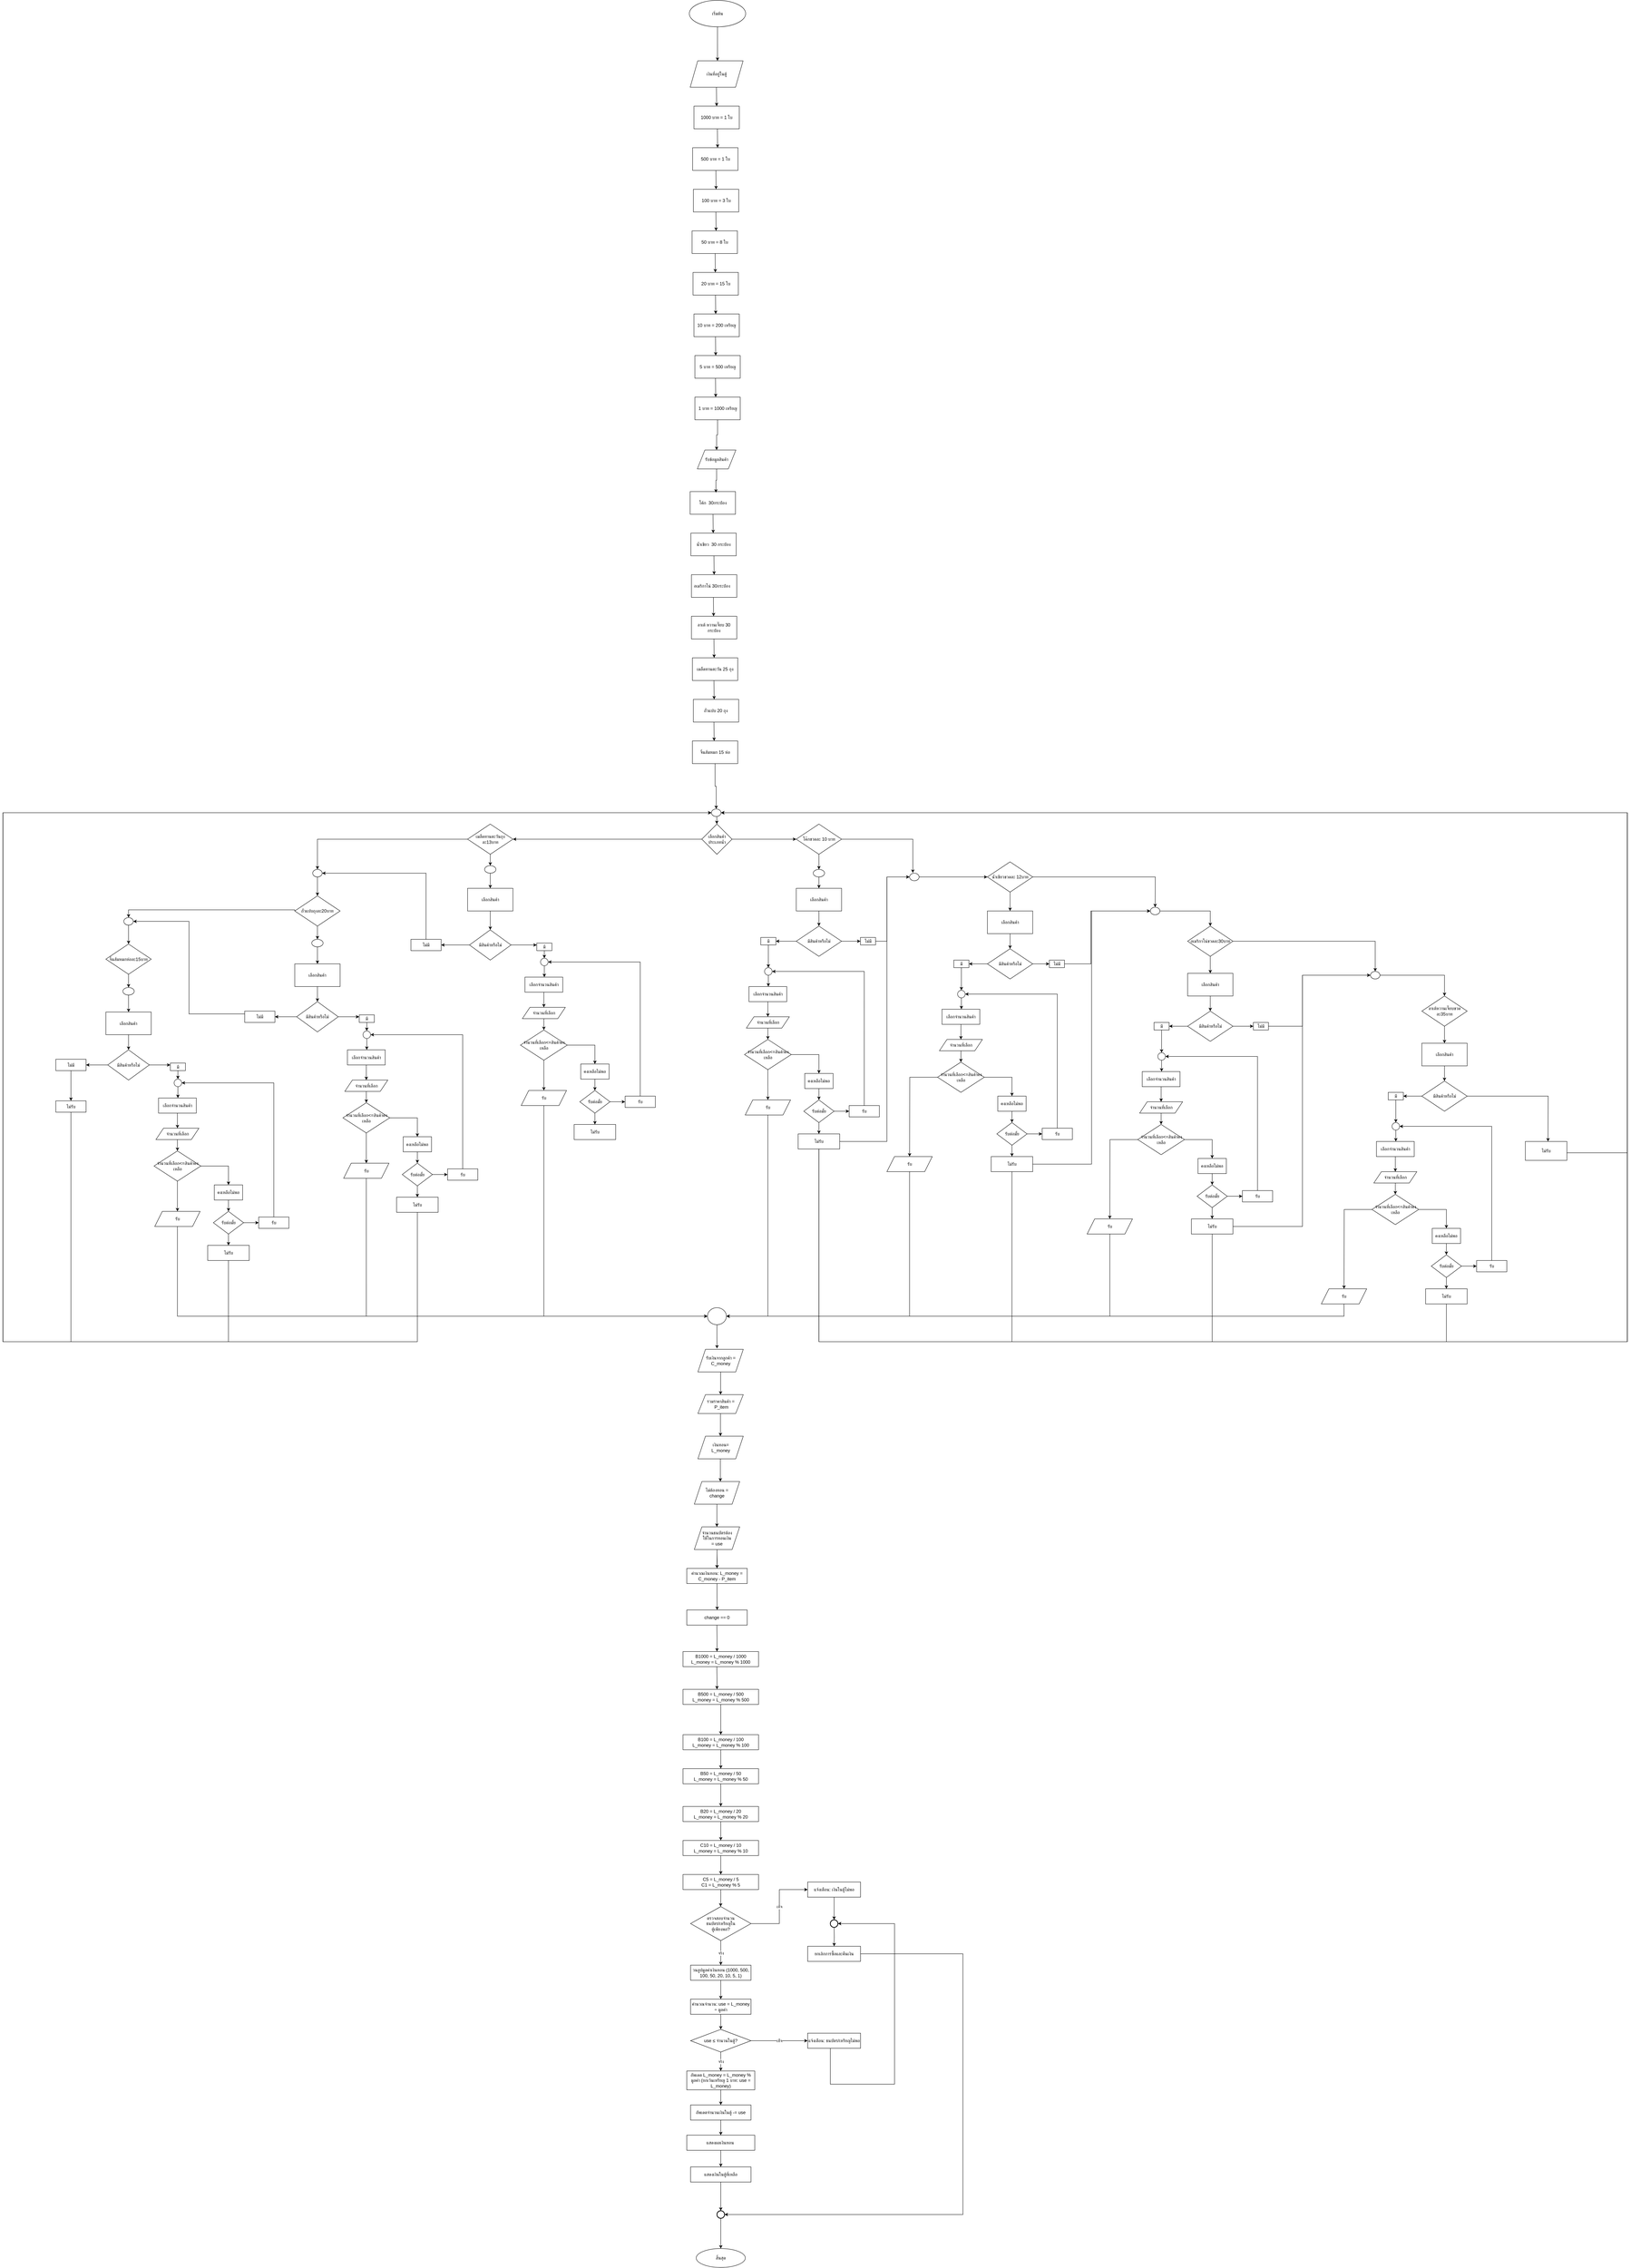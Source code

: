 <mxfile version="28.0.6">
  <diagram name="Page-1" id="mlALSfHTEJ7hedccqHrn">
    <mxGraphModel dx="7016" dy="5873" grid="1" gridSize="10" guides="1" tooltips="1" connect="1" arrows="1" fold="1" page="1" pageScale="1" pageWidth="2339" pageHeight="3300" math="0" shadow="0">
      <root>
        <mxCell id="0" />
        <mxCell id="1" parent="0" />
        <mxCell id="2ISQEb1QJit-nx3YyFa4-96" style="edgeStyle=orthogonalEdgeStyle;rounded=0;orthogonalLoop=1;jettySize=auto;html=1;exitX=0.5;exitY=1;exitDx=0;exitDy=0;entryX=0.5;entryY=0;entryDx=0;entryDy=0;" edge="1" parent="1" source="xvVvHs3m2Gexg3es9if6-1">
          <mxGeometry relative="1" as="geometry">
            <mxPoint x="1151.3" y="-2910" as="targetPoint" />
          </mxGeometry>
        </mxCell>
        <mxCell id="xvVvHs3m2Gexg3es9if6-1" value="เริ่มต้น" style="ellipse;whiteSpace=wrap;html=1;" parent="1" vertex="1">
          <mxGeometry x="1076.68" y="-3070" width="149.25" height="70" as="geometry" />
        </mxCell>
        <mxCell id="xvVvHs3m2Gexg3es9if6-20" value="รับข้อมูลสินค้า" style="shape=parallelogram;perimeter=parallelogramPerimeter;whiteSpace=wrap;html=1;fixedSize=1;" parent="1" vertex="1">
          <mxGeometry x="1097.94" y="-1880" width="102.06" height="50" as="geometry" />
        </mxCell>
        <mxCell id="xvVvHs3m2Gexg3es9if6-195" value="" style="edgeStyle=orthogonalEdgeStyle;rounded=0;orthogonalLoop=1;jettySize=auto;html=1;" parent="1" source="xvVvHs3m2Gexg3es9if6-32" target="xvVvHs3m2Gexg3es9if6-194" edge="1">
          <mxGeometry relative="1" as="geometry" />
        </mxCell>
        <mxCell id="xvVvHs3m2Gexg3es9if6-821" style="edgeStyle=orthogonalEdgeStyle;rounded=0;orthogonalLoop=1;jettySize=auto;html=1;exitX=0;exitY=0.5;exitDx=0;exitDy=0;entryX=1;entryY=0.5;entryDx=0;entryDy=0;" parent="1" source="xvVvHs3m2Gexg3es9if6-32" target="xvVvHs3m2Gexg3es9if6-820" edge="1">
          <mxGeometry relative="1" as="geometry" />
        </mxCell>
        <mxCell id="xvVvHs3m2Gexg3es9if6-32" value="เลือกสินค้าประเภทน้ำ" style="rhombus;whiteSpace=wrap;html=1;" parent="1" vertex="1">
          <mxGeometry x="1109.805" y="-890" width="80" height="80" as="geometry" />
        </mxCell>
        <mxCell id="xvVvHs3m2Gexg3es9if6-185" value="" style="edgeStyle=orthogonalEdgeStyle;rounded=0;orthogonalLoop=1;jettySize=auto;html=1;" parent="1" edge="1">
          <mxGeometry relative="1" as="geometry">
            <mxPoint x="1147.62" y="-910.01" as="sourcePoint" />
            <mxPoint x="1149.513" y="-890.002" as="targetPoint" />
          </mxGeometry>
        </mxCell>
        <mxCell id="xvVvHs3m2Gexg3es9if6-133" value="" style="ellipse;whiteSpace=wrap;html=1;" parent="1" vertex="1">
          <mxGeometry x="1135.32" y="-930" width="25.2" height="20" as="geometry" />
        </mxCell>
        <mxCell id="xvVvHs3m2Gexg3es9if6-205" value="" style="edgeStyle=orthogonalEdgeStyle;rounded=0;orthogonalLoop=1;jettySize=auto;html=1;entryX=0.342;entryY=-0.043;entryDx=0;entryDy=0;entryPerimeter=0;" parent="1" source="xvVvHs3m2Gexg3es9if6-194" target="xvVvHs3m2Gexg3es9if6-228" edge="1">
          <mxGeometry relative="1" as="geometry">
            <mxPoint x="1669.8" y="-780" as="targetPoint" />
          </mxGeometry>
        </mxCell>
        <mxCell id="xvVvHs3m2Gexg3es9if6-246" value="" style="edgeStyle=orthogonalEdgeStyle;rounded=0;orthogonalLoop=1;jettySize=auto;html=1;" parent="1" source="xvVvHs3m2Gexg3es9if6-194" target="xvVvHs3m2Gexg3es9if6-245" edge="1">
          <mxGeometry relative="1" as="geometry" />
        </mxCell>
        <mxCell id="xvVvHs3m2Gexg3es9if6-194" value="โค๊กขวดละ 10 บาท" style="rhombus;whiteSpace=wrap;html=1;" parent="1" vertex="1">
          <mxGeometry x="1359.8" y="-890" width="120" height="80" as="geometry" />
        </mxCell>
        <mxCell id="xvVvHs3m2Gexg3es9if6-380" value="" style="edgeStyle=orthogonalEdgeStyle;rounded=0;orthogonalLoop=1;jettySize=auto;html=1;" parent="1" source="xvVvHs3m2Gexg3es9if6-202" target="xvVvHs3m2Gexg3es9if6-379" edge="1">
          <mxGeometry relative="1" as="geometry" />
        </mxCell>
        <mxCell id="xvVvHs3m2Gexg3es9if6-383" value="" style="edgeStyle=orthogonalEdgeStyle;rounded=0;orthogonalLoop=1;jettySize=auto;html=1;" parent="1" source="xvVvHs3m2Gexg3es9if6-202" target="xvVvHs3m2Gexg3es9if6-382" edge="1">
          <mxGeometry relative="1" as="geometry" />
        </mxCell>
        <mxCell id="xvVvHs3m2Gexg3es9if6-202" value="มีสินค้าหรือไม่" style="rhombus;whiteSpace=wrap;html=1;" parent="1" vertex="1">
          <mxGeometry x="1359.8" y="-620" width="120" height="80" as="geometry" />
        </mxCell>
        <mxCell id="xvVvHs3m2Gexg3es9if6-215" value="" style="edgeStyle=orthogonalEdgeStyle;rounded=0;orthogonalLoop=1;jettySize=auto;html=1;" parent="1" source="xvVvHs3m2Gexg3es9if6-212" target="xvVvHs3m2Gexg3es9if6-214" edge="1">
          <mxGeometry relative="1" as="geometry" />
        </mxCell>
        <mxCell id="xvVvHs3m2Gexg3es9if6-212" value="เลือกจำนวนสินค้า" style="whiteSpace=wrap;html=1;" parent="1" vertex="1">
          <mxGeometry x="1234.67" y="-460" width="100" height="40" as="geometry" />
        </mxCell>
        <mxCell id="xvVvHs3m2Gexg3es9if6-217" value="" style="edgeStyle=orthogonalEdgeStyle;rounded=0;orthogonalLoop=1;jettySize=auto;html=1;" parent="1" source="xvVvHs3m2Gexg3es9if6-214" target="xvVvHs3m2Gexg3es9if6-216" edge="1">
          <mxGeometry relative="1" as="geometry" />
        </mxCell>
        <mxCell id="xvVvHs3m2Gexg3es9if6-214" value="จำนวนที่เลือก" style="shape=parallelogram;perimeter=parallelogramPerimeter;whiteSpace=wrap;html=1;fixedSize=1;" parent="1" vertex="1">
          <mxGeometry x="1227.8" y="-380" width="113.75" height="30" as="geometry" />
        </mxCell>
        <mxCell id="xvVvHs3m2Gexg3es9if6-225" value="" style="edgeStyle=orthogonalEdgeStyle;rounded=0;orthogonalLoop=1;jettySize=auto;html=1;" parent="1" source="xvVvHs3m2Gexg3es9if6-216" target="xvVvHs3m2Gexg3es9if6-224" edge="1">
          <mxGeometry relative="1" as="geometry" />
        </mxCell>
        <mxCell id="xvVvHs3m2Gexg3es9if6-256" value="" style="edgeStyle=orthogonalEdgeStyle;rounded=0;orthogonalLoop=1;jettySize=auto;html=1;" parent="1" source="xvVvHs3m2Gexg3es9if6-216" target="xvVvHs3m2Gexg3es9if6-255" edge="1">
          <mxGeometry relative="1" as="geometry" />
        </mxCell>
        <mxCell id="xvVvHs3m2Gexg3es9if6-216" value="จำนวนที่เลือก&amp;lt;=สินค้าคงเหลือ" style="rhombus;whiteSpace=wrap;html=1;" parent="1" vertex="1">
          <mxGeometry x="1222.8" y="-320" width="123.74" height="80" as="geometry" />
        </mxCell>
        <mxCell id="xvVvHs3m2Gexg3es9if6-254" value="" style="edgeStyle=orthogonalEdgeStyle;rounded=0;orthogonalLoop=1;jettySize=auto;html=1;" parent="1" source="xvVvHs3m2Gexg3es9if6-224" target="xvVvHs3m2Gexg3es9if6-253" edge="1">
          <mxGeometry relative="1" as="geometry" />
        </mxCell>
        <mxCell id="xvVvHs3m2Gexg3es9if6-224" value="คงเหลือไม่พอ" style="whiteSpace=wrap;html=1;" parent="1" vertex="1">
          <mxGeometry x="1382.3" y="-230" width="75.01" height="40" as="geometry" />
        </mxCell>
        <mxCell id="xvVvHs3m2Gexg3es9if6-288" style="edgeStyle=orthogonalEdgeStyle;rounded=0;orthogonalLoop=1;jettySize=auto;html=1;exitX=0.5;exitY=1;exitDx=0;exitDy=0;entryX=0.5;entryY=0;entryDx=0;entryDy=0;" parent="1" source="xvVvHs3m2Gexg3es9if6-227" target="xvVvHs3m2Gexg3es9if6-281" edge="1">
          <mxGeometry relative="1" as="geometry" />
        </mxCell>
        <mxCell id="xvVvHs3m2Gexg3es9if6-311" style="edgeStyle=orthogonalEdgeStyle;rounded=0;orthogonalLoop=1;jettySize=auto;html=1;exitX=1;exitY=0.5;exitDx=0;exitDy=0;" parent="1" source="xvVvHs3m2Gexg3es9if6-227" edge="1">
          <mxGeometry relative="1" as="geometry">
            <mxPoint x="2309.8" y="-670" as="targetPoint" />
          </mxGeometry>
        </mxCell>
        <mxCell id="xvVvHs3m2Gexg3es9if6-227" value="น้ำเขียวขวดละ 12บาท" style="rhombus;whiteSpace=wrap;html=1;" parent="1" vertex="1">
          <mxGeometry x="1865.79" y="-790" width="120" height="80" as="geometry" />
        </mxCell>
        <mxCell id="xvVvHs3m2Gexg3es9if6-266" style="edgeStyle=orthogonalEdgeStyle;rounded=0;orthogonalLoop=1;jettySize=auto;html=1;exitX=1;exitY=0.5;exitDx=0;exitDy=0;entryX=0;entryY=0.5;entryDx=0;entryDy=0;" parent="1" source="xvVvHs3m2Gexg3es9if6-228" target="xvVvHs3m2Gexg3es9if6-227" edge="1">
          <mxGeometry relative="1" as="geometry" />
        </mxCell>
        <mxCell id="xvVvHs3m2Gexg3es9if6-228" value="" style="ellipse;whiteSpace=wrap;html=1;" parent="1" vertex="1">
          <mxGeometry x="1659.8" y="-760" width="25.2" height="20" as="geometry" />
        </mxCell>
        <mxCell id="xvVvHs3m2Gexg3es9if6-236" value="" style="ellipse;whiteSpace=wrap;html=1;" parent="1" vertex="1">
          <mxGeometry x="1275.92" y="-510" width="20" height="20" as="geometry" />
        </mxCell>
        <mxCell id="xvVvHs3m2Gexg3es9if6-240" value="" style="endArrow=classic;html=1;rounded=0;exitX=0.5;exitY=1;exitDx=0;exitDy=0;" parent="1" source="xvVvHs3m2Gexg3es9if6-236" edge="1">
          <mxGeometry width="50" height="50" relative="1" as="geometry">
            <mxPoint x="1284.67" y="-465" as="sourcePoint" />
            <mxPoint x="1285.92" y="-460" as="targetPoint" />
          </mxGeometry>
        </mxCell>
        <mxCell id="xvVvHs3m2Gexg3es9if6-248" style="edgeStyle=orthogonalEdgeStyle;rounded=0;orthogonalLoop=1;jettySize=auto;html=1;exitX=0.5;exitY=1;exitDx=0;exitDy=0;entryX=0.5;entryY=0;entryDx=0;entryDy=0;" parent="1" source="xvVvHs3m2Gexg3es9if6-243" target="xvVvHs3m2Gexg3es9if6-202" edge="1">
          <mxGeometry relative="1" as="geometry" />
        </mxCell>
        <mxCell id="xvVvHs3m2Gexg3es9if6-243" value="เลือกสินค้า" style="whiteSpace=wrap;html=1;" parent="1" vertex="1">
          <mxGeometry x="1359.8" y="-720" width="120" height="60" as="geometry" />
        </mxCell>
        <mxCell id="xvVvHs3m2Gexg3es9if6-247" value="" style="edgeStyle=orthogonalEdgeStyle;rounded=0;orthogonalLoop=1;jettySize=auto;html=1;" parent="1" source="xvVvHs3m2Gexg3es9if6-245" target="xvVvHs3m2Gexg3es9if6-243" edge="1">
          <mxGeometry relative="1" as="geometry" />
        </mxCell>
        <mxCell id="xvVvHs3m2Gexg3es9if6-245" value="" style="ellipse;whiteSpace=wrap;html=1;" parent="1" vertex="1">
          <mxGeometry x="1404.8" y="-770" width="30" height="20" as="geometry" />
        </mxCell>
        <mxCell id="xvVvHs3m2Gexg3es9if6-261" value="" style="edgeStyle=orthogonalEdgeStyle;rounded=0;orthogonalLoop=1;jettySize=auto;html=1;" parent="1" source="xvVvHs3m2Gexg3es9if6-253" target="xvVvHs3m2Gexg3es9if6-260" edge="1">
          <mxGeometry relative="1" as="geometry" />
        </mxCell>
        <mxCell id="xvVvHs3m2Gexg3es9if6-264" value="" style="edgeStyle=orthogonalEdgeStyle;rounded=0;orthogonalLoop=1;jettySize=auto;html=1;" parent="1" source="xvVvHs3m2Gexg3es9if6-253" target="xvVvHs3m2Gexg3es9if6-263" edge="1">
          <mxGeometry relative="1" as="geometry" />
        </mxCell>
        <mxCell id="xvVvHs3m2Gexg3es9if6-253" value="รับต่อมั้ย" style="rhombus;whiteSpace=wrap;html=1;" parent="1" vertex="1">
          <mxGeometry x="1379.81" y="-160" width="80" height="60" as="geometry" />
        </mxCell>
        <mxCell id="xvVvHs3m2Gexg3es9if6-428" style="edgeStyle=orthogonalEdgeStyle;rounded=0;orthogonalLoop=1;jettySize=auto;html=1;exitX=0.5;exitY=1;exitDx=0;exitDy=0;entryX=1;entryY=0.5;entryDx=0;entryDy=0;" parent="1" source="xvVvHs3m2Gexg3es9if6-255" target="xvVvHs3m2Gexg3es9if6-426" edge="1">
          <mxGeometry relative="1" as="geometry" />
        </mxCell>
        <mxCell id="xvVvHs3m2Gexg3es9if6-255" value="รับ" style="shape=parallelogram;perimeter=parallelogramPerimeter;whiteSpace=wrap;html=1;fixedSize=1;" parent="1" vertex="1">
          <mxGeometry x="1224.67" y="-160" width="120" height="40" as="geometry" />
        </mxCell>
        <mxCell id="xvVvHs3m2Gexg3es9if6-262" style="edgeStyle=orthogonalEdgeStyle;rounded=0;orthogonalLoop=1;jettySize=auto;html=1;exitX=0.5;exitY=0;exitDx=0;exitDy=0;entryX=1;entryY=0.5;entryDx=0;entryDy=0;" parent="1" source="xvVvHs3m2Gexg3es9if6-260" target="xvVvHs3m2Gexg3es9if6-236" edge="1">
          <mxGeometry relative="1" as="geometry" />
        </mxCell>
        <mxCell id="xvVvHs3m2Gexg3es9if6-260" value="รับ" style="whiteSpace=wrap;html=1;" parent="1" vertex="1">
          <mxGeometry x="1499.8" y="-145" width="79.99" height="30" as="geometry" />
        </mxCell>
        <mxCell id="xvVvHs3m2Gexg3es9if6-265" style="edgeStyle=orthogonalEdgeStyle;rounded=0;orthogonalLoop=1;jettySize=auto;html=1;exitX=1;exitY=0.5;exitDx=0;exitDy=0;entryX=0;entryY=0.5;entryDx=0;entryDy=0;" parent="1" source="xvVvHs3m2Gexg3es9if6-263" target="xvVvHs3m2Gexg3es9if6-228" edge="1">
          <mxGeometry relative="1" as="geometry">
            <Array as="points">
              <mxPoint x="1599.8" y="-50" />
              <mxPoint x="1599.8" y="-750" />
            </Array>
          </mxGeometry>
        </mxCell>
        <mxCell id="xvVvHs3m2Gexg3es9if6-421" style="edgeStyle=orthogonalEdgeStyle;rounded=0;orthogonalLoop=1;jettySize=auto;html=1;exitX=0.5;exitY=1;exitDx=0;exitDy=0;entryX=1;entryY=0.5;entryDx=0;entryDy=0;" parent="1" source="xvVvHs3m2Gexg3es9if6-263" target="xvVvHs3m2Gexg3es9if6-133" edge="1">
          <mxGeometry relative="1" as="geometry">
            <Array as="points">
              <mxPoint x="1419.8" y="480" />
              <mxPoint x="3559.8" y="480" />
              <mxPoint x="3559.8" y="-920" />
            </Array>
          </mxGeometry>
        </mxCell>
        <mxCell id="xvVvHs3m2Gexg3es9if6-263" value="ไม่รับ" style="whiteSpace=wrap;html=1;" parent="1" vertex="1">
          <mxGeometry x="1364.8" y="-70" width="109.99" height="40" as="geometry" />
        </mxCell>
        <mxCell id="xvVvHs3m2Gexg3es9if6-386" style="edgeStyle=orthogonalEdgeStyle;rounded=0;orthogonalLoop=1;jettySize=auto;html=1;exitX=1;exitY=0.5;exitDx=0;exitDy=0;entryX=0;entryY=0.5;entryDx=0;entryDy=0;" parent="1" source="xvVvHs3m2Gexg3es9if6-268" target="xvVvHs3m2Gexg3es9if6-385" edge="1">
          <mxGeometry relative="1" as="geometry" />
        </mxCell>
        <mxCell id="xvVvHs3m2Gexg3es9if6-389" style="edgeStyle=orthogonalEdgeStyle;rounded=0;orthogonalLoop=1;jettySize=auto;html=1;exitX=0;exitY=0.5;exitDx=0;exitDy=0;entryX=1;entryY=0.5;entryDx=0;entryDy=0;" parent="1" source="xvVvHs3m2Gexg3es9if6-268" target="xvVvHs3m2Gexg3es9if6-388" edge="1">
          <mxGeometry relative="1" as="geometry" />
        </mxCell>
        <mxCell id="xvVvHs3m2Gexg3es9if6-268" value="มีสินค้าหรือไม่" style="rhombus;whiteSpace=wrap;html=1;" parent="1" vertex="1">
          <mxGeometry x="1865.79" y="-560" width="120" height="80" as="geometry" />
        </mxCell>
        <mxCell id="xvVvHs3m2Gexg3es9if6-269" value="" style="edgeStyle=orthogonalEdgeStyle;rounded=0;orthogonalLoop=1;jettySize=auto;html=1;" parent="1" source="xvVvHs3m2Gexg3es9if6-270" target="xvVvHs3m2Gexg3es9if6-272" edge="1">
          <mxGeometry relative="1" as="geometry" />
        </mxCell>
        <mxCell id="xvVvHs3m2Gexg3es9if6-270" value="เลือกจำนวนสินค้า" style="whiteSpace=wrap;html=1;" parent="1" vertex="1">
          <mxGeometry x="1745.67" y="-400" width="100" height="40" as="geometry" />
        </mxCell>
        <mxCell id="xvVvHs3m2Gexg3es9if6-271" value="" style="edgeStyle=orthogonalEdgeStyle;rounded=0;orthogonalLoop=1;jettySize=auto;html=1;" parent="1" source="xvVvHs3m2Gexg3es9if6-272" target="xvVvHs3m2Gexg3es9if6-275" edge="1">
          <mxGeometry relative="1" as="geometry" />
        </mxCell>
        <mxCell id="xvVvHs3m2Gexg3es9if6-272" value="จำนวนที่เลือก" style="shape=parallelogram;perimeter=parallelogramPerimeter;whiteSpace=wrap;html=1;fixedSize=1;" parent="1" vertex="1">
          <mxGeometry x="1738.8" y="-320" width="113.75" height="30" as="geometry" />
        </mxCell>
        <mxCell id="xvVvHs3m2Gexg3es9if6-273" value="" style="edgeStyle=orthogonalEdgeStyle;rounded=0;orthogonalLoop=1;jettySize=auto;html=1;" parent="1" source="xvVvHs3m2Gexg3es9if6-275" target="xvVvHs3m2Gexg3es9if6-277" edge="1">
          <mxGeometry relative="1" as="geometry" />
        </mxCell>
        <mxCell id="xvVvHs3m2Gexg3es9if6-274" value="" style="edgeStyle=orthogonalEdgeStyle;rounded=0;orthogonalLoop=1;jettySize=auto;html=1;" parent="1" source="xvVvHs3m2Gexg3es9if6-275" edge="1">
          <mxGeometry relative="1" as="geometry">
            <mxPoint x="1659.8" y="-10" as="targetPoint" />
          </mxGeometry>
        </mxCell>
        <mxCell id="xvVvHs3m2Gexg3es9if6-275" value="จำนวนที่เลือก&amp;lt;=สินค้าคงเหลือ" style="rhombus;whiteSpace=wrap;html=1;" parent="1" vertex="1">
          <mxGeometry x="1733.8" y="-260" width="123.74" height="80" as="geometry" />
        </mxCell>
        <mxCell id="xvVvHs3m2Gexg3es9if6-276" value="" style="edgeStyle=orthogonalEdgeStyle;rounded=0;orthogonalLoop=1;jettySize=auto;html=1;" parent="1" source="xvVvHs3m2Gexg3es9if6-277" target="xvVvHs3m2Gexg3es9if6-284" edge="1">
          <mxGeometry relative="1" as="geometry" />
        </mxCell>
        <mxCell id="xvVvHs3m2Gexg3es9if6-277" value="คงเหลือไม่พอ" style="whiteSpace=wrap;html=1;" parent="1" vertex="1">
          <mxGeometry x="1893.3" y="-170" width="75.01" height="40" as="geometry" />
        </mxCell>
        <mxCell id="xvVvHs3m2Gexg3es9if6-278" value="" style="ellipse;whiteSpace=wrap;html=1;" parent="1" vertex="1">
          <mxGeometry x="1786.92" y="-450" width="20" height="20" as="geometry" />
        </mxCell>
        <mxCell id="xvVvHs3m2Gexg3es9if6-279" value="" style="endArrow=classic;html=1;rounded=0;exitX=0.5;exitY=1;exitDx=0;exitDy=0;" parent="1" source="xvVvHs3m2Gexg3es9if6-278" edge="1">
          <mxGeometry width="50" height="50" relative="1" as="geometry">
            <mxPoint x="1795.67" y="-405" as="sourcePoint" />
            <mxPoint x="1796.92" y="-400" as="targetPoint" />
          </mxGeometry>
        </mxCell>
        <mxCell id="xvVvHs3m2Gexg3es9if6-280" style="edgeStyle=orthogonalEdgeStyle;rounded=0;orthogonalLoop=1;jettySize=auto;html=1;exitX=0.5;exitY=1;exitDx=0;exitDy=0;entryX=0.5;entryY=0;entryDx=0;entryDy=0;" parent="1" source="xvVvHs3m2Gexg3es9if6-281" target="xvVvHs3m2Gexg3es9if6-268" edge="1">
          <mxGeometry relative="1" as="geometry" />
        </mxCell>
        <mxCell id="xvVvHs3m2Gexg3es9if6-281" value="เลือกสินค้า" style="whiteSpace=wrap;html=1;" parent="1" vertex="1">
          <mxGeometry x="1865.79" y="-660" width="120" height="60" as="geometry" />
        </mxCell>
        <mxCell id="xvVvHs3m2Gexg3es9if6-282" value="" style="edgeStyle=orthogonalEdgeStyle;rounded=0;orthogonalLoop=1;jettySize=auto;html=1;" parent="1" source="xvVvHs3m2Gexg3es9if6-284" target="xvVvHs3m2Gexg3es9if6-286" edge="1">
          <mxGeometry relative="1" as="geometry" />
        </mxCell>
        <mxCell id="xvVvHs3m2Gexg3es9if6-283" value="" style="edgeStyle=orthogonalEdgeStyle;rounded=0;orthogonalLoop=1;jettySize=auto;html=1;" parent="1" source="xvVvHs3m2Gexg3es9if6-284" target="xvVvHs3m2Gexg3es9if6-287" edge="1">
          <mxGeometry relative="1" as="geometry" />
        </mxCell>
        <mxCell id="xvVvHs3m2Gexg3es9if6-284" value="รับต่อมั้ย" style="rhombus;whiteSpace=wrap;html=1;" parent="1" vertex="1">
          <mxGeometry x="1890.81" y="-100" width="80" height="60" as="geometry" />
        </mxCell>
        <mxCell id="xvVvHs3m2Gexg3es9if6-285" style="edgeStyle=orthogonalEdgeStyle;rounded=0;orthogonalLoop=1;jettySize=auto;html=1;exitX=0.5;exitY=0;exitDx=0;exitDy=0;entryX=1;entryY=0.5;entryDx=0;entryDy=0;" parent="1" source="xvVvHs3m2Gexg3es9if6-286" target="xvVvHs3m2Gexg3es9if6-278" edge="1">
          <mxGeometry relative="1" as="geometry" />
        </mxCell>
        <mxCell id="xvVvHs3m2Gexg3es9if6-286" value="รับ" style="whiteSpace=wrap;html=1;" parent="1" vertex="1">
          <mxGeometry x="2010.8" y="-85" width="79.99" height="30" as="geometry" />
        </mxCell>
        <mxCell id="xvVvHs3m2Gexg3es9if6-315" style="edgeStyle=orthogonalEdgeStyle;rounded=0;orthogonalLoop=1;jettySize=auto;html=1;exitX=1;exitY=0.5;exitDx=0;exitDy=0;entryX=0;entryY=0.5;entryDx=0;entryDy=0;" parent="1" source="xvVvHs3m2Gexg3es9if6-287" target="xvVvHs3m2Gexg3es9if6-313" edge="1">
          <mxGeometry relative="1" as="geometry" />
        </mxCell>
        <mxCell id="xvVvHs3m2Gexg3es9if6-420" style="edgeStyle=orthogonalEdgeStyle;rounded=0;orthogonalLoop=1;jettySize=auto;html=1;exitX=0.5;exitY=1;exitDx=0;exitDy=0;entryX=1;entryY=0.5;entryDx=0;entryDy=0;" parent="1" source="xvVvHs3m2Gexg3es9if6-287" target="xvVvHs3m2Gexg3es9if6-133" edge="1">
          <mxGeometry relative="1" as="geometry">
            <Array as="points">
              <mxPoint x="1930.8" y="480" />
              <mxPoint x="3559.8" y="480" />
              <mxPoint x="3559.8" y="-920" />
            </Array>
          </mxGeometry>
        </mxCell>
        <mxCell id="xvVvHs3m2Gexg3es9if6-287" value="ไม่รับ" style="whiteSpace=wrap;html=1;" parent="1" vertex="1">
          <mxGeometry x="1875.8" y="-10" width="109.99" height="40" as="geometry" />
        </mxCell>
        <mxCell id="xvVvHs3m2Gexg3es9if6-429" style="edgeStyle=orthogonalEdgeStyle;rounded=0;orthogonalLoop=1;jettySize=auto;html=1;exitX=0.5;exitY=1;exitDx=0;exitDy=0;entryX=1;entryY=0.5;entryDx=0;entryDy=0;" parent="1" source="xvVvHs3m2Gexg3es9if6-310" target="xvVvHs3m2Gexg3es9if6-426" edge="1">
          <mxGeometry relative="1" as="geometry" />
        </mxCell>
        <mxCell id="xvVvHs3m2Gexg3es9if6-310" value="รับ" style="shape=parallelogram;perimeter=parallelogramPerimeter;whiteSpace=wrap;html=1;fixedSize=1;" parent="1" vertex="1">
          <mxGeometry x="1599.8" y="-10" width="120" height="40" as="geometry" />
        </mxCell>
        <mxCell id="xvVvHs3m2Gexg3es9if6-340" style="edgeStyle=orthogonalEdgeStyle;rounded=0;orthogonalLoop=1;jettySize=auto;html=1;exitX=0.5;exitY=1;exitDx=0;exitDy=0;" parent="1" source="xvVvHs3m2Gexg3es9if6-312" target="xvVvHs3m2Gexg3es9if6-331" edge="1">
          <mxGeometry relative="1" as="geometry" />
        </mxCell>
        <mxCell id="xvVvHs3m2Gexg3es9if6-373" style="edgeStyle=orthogonalEdgeStyle;rounded=0;orthogonalLoop=1;jettySize=auto;html=1;exitX=1;exitY=0.5;exitDx=0;exitDy=0;entryX=0.5;entryY=0;entryDx=0;entryDy=0;" parent="1" source="xvVvHs3m2Gexg3es9if6-312" target="xvVvHs3m2Gexg3es9if6-372" edge="1">
          <mxGeometry relative="1" as="geometry" />
        </mxCell>
        <mxCell id="xvVvHs3m2Gexg3es9if6-312" value="อเมริกาโน่ขวดละ30บาท" style="rhombus;whiteSpace=wrap;html=1;" parent="1" vertex="1">
          <mxGeometry x="2395.8" y="-620" width="120" height="80" as="geometry" />
        </mxCell>
        <mxCell id="xvVvHs3m2Gexg3es9if6-339" style="edgeStyle=orthogonalEdgeStyle;rounded=0;orthogonalLoop=1;jettySize=auto;html=1;exitX=1;exitY=0.5;exitDx=0;exitDy=0;entryX=0.5;entryY=0;entryDx=0;entryDy=0;" parent="1" source="xvVvHs3m2Gexg3es9if6-313" target="xvVvHs3m2Gexg3es9if6-312" edge="1">
          <mxGeometry relative="1" as="geometry" />
        </mxCell>
        <mxCell id="xvVvHs3m2Gexg3es9if6-313" value="" style="ellipse;whiteSpace=wrap;html=1;" parent="1" vertex="1">
          <mxGeometry x="2297.2" y="-670" width="25.2" height="20" as="geometry" />
        </mxCell>
        <mxCell id="xvVvHs3m2Gexg3es9if6-394" style="edgeStyle=orthogonalEdgeStyle;rounded=0;orthogonalLoop=1;jettySize=auto;html=1;exitX=1;exitY=0.5;exitDx=0;exitDy=0;entryX=0;entryY=0.5;entryDx=0;entryDy=0;" parent="1" source="xvVvHs3m2Gexg3es9if6-318" target="xvVvHs3m2Gexg3es9if6-392" edge="1">
          <mxGeometry relative="1" as="geometry" />
        </mxCell>
        <mxCell id="xvVvHs3m2Gexg3es9if6-397" style="edgeStyle=orthogonalEdgeStyle;rounded=0;orthogonalLoop=1;jettySize=auto;html=1;exitX=0;exitY=0.5;exitDx=0;exitDy=0;entryX=1;entryY=0.5;entryDx=0;entryDy=0;" parent="1" source="xvVvHs3m2Gexg3es9if6-318" target="xvVvHs3m2Gexg3es9if6-396" edge="1">
          <mxGeometry relative="1" as="geometry" />
        </mxCell>
        <mxCell id="xvVvHs3m2Gexg3es9if6-318" value="มีสินค้าหรือไม่" style="rhombus;whiteSpace=wrap;html=1;" parent="1" vertex="1">
          <mxGeometry x="2395.79" y="-395" width="120" height="80" as="geometry" />
        </mxCell>
        <mxCell id="xvVvHs3m2Gexg3es9if6-319" value="" style="edgeStyle=orthogonalEdgeStyle;rounded=0;orthogonalLoop=1;jettySize=auto;html=1;" parent="1" source="xvVvHs3m2Gexg3es9if6-320" target="xvVvHs3m2Gexg3es9if6-322" edge="1">
          <mxGeometry relative="1" as="geometry" />
        </mxCell>
        <mxCell id="xvVvHs3m2Gexg3es9if6-320" value="เลือกจำนวนสินค้า" style="whiteSpace=wrap;html=1;" parent="1" vertex="1">
          <mxGeometry x="2275.67" y="-235" width="100" height="40" as="geometry" />
        </mxCell>
        <mxCell id="xvVvHs3m2Gexg3es9if6-321" value="" style="edgeStyle=orthogonalEdgeStyle;rounded=0;orthogonalLoop=1;jettySize=auto;html=1;" parent="1" source="xvVvHs3m2Gexg3es9if6-322" target="xvVvHs3m2Gexg3es9if6-325" edge="1">
          <mxGeometry relative="1" as="geometry" />
        </mxCell>
        <mxCell id="xvVvHs3m2Gexg3es9if6-322" value="จำนวนที่เลือก" style="shape=parallelogram;perimeter=parallelogramPerimeter;whiteSpace=wrap;html=1;fixedSize=1;" parent="1" vertex="1">
          <mxGeometry x="2268.8" y="-155" width="113.75" height="30" as="geometry" />
        </mxCell>
        <mxCell id="xvVvHs3m2Gexg3es9if6-323" value="" style="edgeStyle=orthogonalEdgeStyle;rounded=0;orthogonalLoop=1;jettySize=auto;html=1;" parent="1" source="xvVvHs3m2Gexg3es9if6-325" target="xvVvHs3m2Gexg3es9if6-327" edge="1">
          <mxGeometry relative="1" as="geometry" />
        </mxCell>
        <mxCell id="xvVvHs3m2Gexg3es9if6-324" value="" style="edgeStyle=orthogonalEdgeStyle;rounded=0;orthogonalLoop=1;jettySize=auto;html=1;" parent="1" source="xvVvHs3m2Gexg3es9if6-325" edge="1">
          <mxGeometry relative="1" as="geometry">
            <mxPoint x="2189.8" y="155" as="targetPoint" />
          </mxGeometry>
        </mxCell>
        <mxCell id="xvVvHs3m2Gexg3es9if6-325" value="จำนวนที่เลือก&amp;lt;=สินค้าคงเหลือ" style="rhombus;whiteSpace=wrap;html=1;" parent="1" vertex="1">
          <mxGeometry x="2263.8" y="-95" width="123.74" height="80" as="geometry" />
        </mxCell>
        <mxCell id="xvVvHs3m2Gexg3es9if6-326" value="" style="edgeStyle=orthogonalEdgeStyle;rounded=0;orthogonalLoop=1;jettySize=auto;html=1;" parent="1" source="xvVvHs3m2Gexg3es9if6-327" target="xvVvHs3m2Gexg3es9if6-334" edge="1">
          <mxGeometry relative="1" as="geometry" />
        </mxCell>
        <mxCell id="xvVvHs3m2Gexg3es9if6-327" value="คงเหลือไม่พอ" style="whiteSpace=wrap;html=1;" parent="1" vertex="1">
          <mxGeometry x="2423.3" y="-5" width="75.01" height="40" as="geometry" />
        </mxCell>
        <mxCell id="xvVvHs3m2Gexg3es9if6-328" value="" style="ellipse;whiteSpace=wrap;html=1;" parent="1" vertex="1">
          <mxGeometry x="2316.92" y="-285" width="20" height="20" as="geometry" />
        </mxCell>
        <mxCell id="xvVvHs3m2Gexg3es9if6-329" value="" style="endArrow=classic;html=1;rounded=0;exitX=0.5;exitY=1;exitDx=0;exitDy=0;" parent="1" source="xvVvHs3m2Gexg3es9if6-328" edge="1">
          <mxGeometry width="50" height="50" relative="1" as="geometry">
            <mxPoint x="2325.67" y="-240" as="sourcePoint" />
            <mxPoint x="2326.92" y="-235" as="targetPoint" />
          </mxGeometry>
        </mxCell>
        <mxCell id="xvVvHs3m2Gexg3es9if6-330" style="edgeStyle=orthogonalEdgeStyle;rounded=0;orthogonalLoop=1;jettySize=auto;html=1;exitX=0.5;exitY=1;exitDx=0;exitDy=0;entryX=0.5;entryY=0;entryDx=0;entryDy=0;" parent="1" source="xvVvHs3m2Gexg3es9if6-331" target="xvVvHs3m2Gexg3es9if6-318" edge="1">
          <mxGeometry relative="1" as="geometry" />
        </mxCell>
        <mxCell id="xvVvHs3m2Gexg3es9if6-331" value="เลือกสินค้า" style="whiteSpace=wrap;html=1;" parent="1" vertex="1">
          <mxGeometry x="2395.79" y="-495" width="120" height="60" as="geometry" />
        </mxCell>
        <mxCell id="xvVvHs3m2Gexg3es9if6-332" value="" style="edgeStyle=orthogonalEdgeStyle;rounded=0;orthogonalLoop=1;jettySize=auto;html=1;" parent="1" source="xvVvHs3m2Gexg3es9if6-334" target="xvVvHs3m2Gexg3es9if6-336" edge="1">
          <mxGeometry relative="1" as="geometry" />
        </mxCell>
        <mxCell id="xvVvHs3m2Gexg3es9if6-333" value="" style="edgeStyle=orthogonalEdgeStyle;rounded=0;orthogonalLoop=1;jettySize=auto;html=1;" parent="1" source="xvVvHs3m2Gexg3es9if6-334" target="xvVvHs3m2Gexg3es9if6-337" edge="1">
          <mxGeometry relative="1" as="geometry" />
        </mxCell>
        <mxCell id="xvVvHs3m2Gexg3es9if6-334" value="รับต่อมั้ย" style="rhombus;whiteSpace=wrap;html=1;" parent="1" vertex="1">
          <mxGeometry x="2420.81" y="65" width="80" height="60" as="geometry" />
        </mxCell>
        <mxCell id="xvVvHs3m2Gexg3es9if6-335" style="edgeStyle=orthogonalEdgeStyle;rounded=0;orthogonalLoop=1;jettySize=auto;html=1;exitX=0.5;exitY=0;exitDx=0;exitDy=0;entryX=1;entryY=0.5;entryDx=0;entryDy=0;" parent="1" source="xvVvHs3m2Gexg3es9if6-336" target="xvVvHs3m2Gexg3es9if6-328" edge="1">
          <mxGeometry relative="1" as="geometry" />
        </mxCell>
        <mxCell id="xvVvHs3m2Gexg3es9if6-336" value="รับ" style="whiteSpace=wrap;html=1;" parent="1" vertex="1">
          <mxGeometry x="2540.8" y="80" width="79.99" height="30" as="geometry" />
        </mxCell>
        <mxCell id="xvVvHs3m2Gexg3es9if6-376" style="edgeStyle=orthogonalEdgeStyle;rounded=0;orthogonalLoop=1;jettySize=auto;html=1;exitX=1;exitY=0.5;exitDx=0;exitDy=0;entryX=0;entryY=0.5;entryDx=0;entryDy=0;" parent="1" source="xvVvHs3m2Gexg3es9if6-337" target="xvVvHs3m2Gexg3es9if6-372" edge="1">
          <mxGeometry relative="1" as="geometry">
            <Array as="points">
              <mxPoint x="2699.8" y="175" />
              <mxPoint x="2699.8" y="-490" />
            </Array>
          </mxGeometry>
        </mxCell>
        <mxCell id="xvVvHs3m2Gexg3es9if6-419" style="edgeStyle=orthogonalEdgeStyle;rounded=0;orthogonalLoop=1;jettySize=auto;html=1;exitX=0.5;exitY=1;exitDx=0;exitDy=0;entryX=1;entryY=0.5;entryDx=0;entryDy=0;" parent="1" source="xvVvHs3m2Gexg3es9if6-337" target="xvVvHs3m2Gexg3es9if6-133" edge="1">
          <mxGeometry relative="1" as="geometry">
            <Array as="points">
              <mxPoint x="2460.8" y="480" />
              <mxPoint x="3559.8" y="480" />
              <mxPoint x="3559.8" y="-920" />
            </Array>
          </mxGeometry>
        </mxCell>
        <mxCell id="xvVvHs3m2Gexg3es9if6-337" value="ไม่รับ" style="whiteSpace=wrap;html=1;" parent="1" vertex="1">
          <mxGeometry x="2405.8" y="155" width="109.99" height="40" as="geometry" />
        </mxCell>
        <mxCell id="xvVvHs3m2Gexg3es9if6-430" style="edgeStyle=orthogonalEdgeStyle;rounded=0;orthogonalLoop=1;jettySize=auto;html=1;exitX=0.5;exitY=1;exitDx=0;exitDy=0;entryX=1;entryY=0.5;entryDx=0;entryDy=0;" parent="1" source="xvVvHs3m2Gexg3es9if6-338" target="xvVvHs3m2Gexg3es9if6-426" edge="1">
          <mxGeometry relative="1" as="geometry" />
        </mxCell>
        <mxCell id="xvVvHs3m2Gexg3es9if6-338" value="รับ" style="shape=parallelogram;perimeter=parallelogramPerimeter;whiteSpace=wrap;html=1;fixedSize=1;" parent="1" vertex="1">
          <mxGeometry x="2129.8" y="155" width="120" height="40" as="geometry" />
        </mxCell>
        <mxCell id="xvVvHs3m2Gexg3es9if6-342" style="edgeStyle=orthogonalEdgeStyle;rounded=0;orthogonalLoop=1;jettySize=auto;html=1;exitX=0.5;exitY=1;exitDx=0;exitDy=0;" parent="1" source="xvVvHs3m2Gexg3es9if6-343" target="xvVvHs3m2Gexg3es9if6-360" edge="1">
          <mxGeometry relative="1" as="geometry" />
        </mxCell>
        <mxCell id="xvVvHs3m2Gexg3es9if6-343" value="ลาเต้หวานเจี๊ยบขวดละ35บาท" style="rhombus;whiteSpace=wrap;html=1;" parent="1" vertex="1">
          <mxGeometry x="3015.8" y="-435" width="120" height="80" as="geometry" />
        </mxCell>
        <mxCell id="xvVvHs3m2Gexg3es9if6-399" style="edgeStyle=orthogonalEdgeStyle;rounded=0;orthogonalLoop=1;jettySize=auto;html=1;exitX=1;exitY=0.5;exitDx=0;exitDy=0;" parent="1" source="xvVvHs3m2Gexg3es9if6-347" edge="1">
          <mxGeometry relative="1" as="geometry">
            <mxPoint x="3349.8" y="-50" as="targetPoint" />
          </mxGeometry>
        </mxCell>
        <mxCell id="xvVvHs3m2Gexg3es9if6-402" style="edgeStyle=orthogonalEdgeStyle;rounded=0;orthogonalLoop=1;jettySize=auto;html=1;exitX=0;exitY=0.5;exitDx=0;exitDy=0;entryX=1;entryY=0.5;entryDx=0;entryDy=0;" parent="1" source="xvVvHs3m2Gexg3es9if6-347" target="xvVvHs3m2Gexg3es9if6-401" edge="1">
          <mxGeometry relative="1" as="geometry" />
        </mxCell>
        <mxCell id="xvVvHs3m2Gexg3es9if6-347" value="มีสินค้าหรือไม่" style="rhombus;whiteSpace=wrap;html=1;" parent="1" vertex="1">
          <mxGeometry x="3015.79" y="-210" width="120" height="80" as="geometry" />
        </mxCell>
        <mxCell id="xvVvHs3m2Gexg3es9if6-348" value="" style="edgeStyle=orthogonalEdgeStyle;rounded=0;orthogonalLoop=1;jettySize=auto;html=1;" parent="1" source="xvVvHs3m2Gexg3es9if6-349" target="xvVvHs3m2Gexg3es9if6-351" edge="1">
          <mxGeometry relative="1" as="geometry" />
        </mxCell>
        <mxCell id="xvVvHs3m2Gexg3es9if6-349" value="เลือกจำนวนสินค้า" style="whiteSpace=wrap;html=1;" parent="1" vertex="1">
          <mxGeometry x="2895.67" y="-50" width="100" height="40" as="geometry" />
        </mxCell>
        <mxCell id="xvVvHs3m2Gexg3es9if6-350" value="" style="edgeStyle=orthogonalEdgeStyle;rounded=0;orthogonalLoop=1;jettySize=auto;html=1;" parent="1" source="xvVvHs3m2Gexg3es9if6-351" target="xvVvHs3m2Gexg3es9if6-354" edge="1">
          <mxGeometry relative="1" as="geometry" />
        </mxCell>
        <mxCell id="xvVvHs3m2Gexg3es9if6-351" value="จำนวนที่เลือก" style="shape=parallelogram;perimeter=parallelogramPerimeter;whiteSpace=wrap;html=1;fixedSize=1;" parent="1" vertex="1">
          <mxGeometry x="2888.8" y="30" width="113.75" height="30" as="geometry" />
        </mxCell>
        <mxCell id="xvVvHs3m2Gexg3es9if6-352" value="" style="edgeStyle=orthogonalEdgeStyle;rounded=0;orthogonalLoop=1;jettySize=auto;html=1;" parent="1" source="xvVvHs3m2Gexg3es9if6-354" target="xvVvHs3m2Gexg3es9if6-356" edge="1">
          <mxGeometry relative="1" as="geometry" />
        </mxCell>
        <mxCell id="xvVvHs3m2Gexg3es9if6-353" value="" style="edgeStyle=orthogonalEdgeStyle;rounded=0;orthogonalLoop=1;jettySize=auto;html=1;" parent="1" source="xvVvHs3m2Gexg3es9if6-354" edge="1">
          <mxGeometry relative="1" as="geometry">
            <mxPoint x="2809.8" y="340" as="targetPoint" />
          </mxGeometry>
        </mxCell>
        <mxCell id="xvVvHs3m2Gexg3es9if6-354" value="จำนวนที่เลือก&amp;lt;=สินค้าคงเหลือ" style="rhombus;whiteSpace=wrap;html=1;" parent="1" vertex="1">
          <mxGeometry x="2883.8" y="90" width="123.74" height="80" as="geometry" />
        </mxCell>
        <mxCell id="xvVvHs3m2Gexg3es9if6-355" value="" style="edgeStyle=orthogonalEdgeStyle;rounded=0;orthogonalLoop=1;jettySize=auto;html=1;" parent="1" source="xvVvHs3m2Gexg3es9if6-356" target="xvVvHs3m2Gexg3es9if6-363" edge="1">
          <mxGeometry relative="1" as="geometry" />
        </mxCell>
        <mxCell id="xvVvHs3m2Gexg3es9if6-356" value="คงเหลือไม่พอ" style="whiteSpace=wrap;html=1;" parent="1" vertex="1">
          <mxGeometry x="3043.3" y="180" width="75.01" height="40" as="geometry" />
        </mxCell>
        <mxCell id="xvVvHs3m2Gexg3es9if6-357" value="" style="ellipse;whiteSpace=wrap;html=1;" parent="1" vertex="1">
          <mxGeometry x="2936.92" y="-100" width="20" height="20" as="geometry" />
        </mxCell>
        <mxCell id="xvVvHs3m2Gexg3es9if6-358" value="" style="endArrow=classic;html=1;rounded=0;exitX=0.5;exitY=1;exitDx=0;exitDy=0;" parent="1" source="xvVvHs3m2Gexg3es9if6-357" edge="1">
          <mxGeometry width="50" height="50" relative="1" as="geometry">
            <mxPoint x="2945.67" y="-55" as="sourcePoint" />
            <mxPoint x="2946.92" y="-50" as="targetPoint" />
          </mxGeometry>
        </mxCell>
        <mxCell id="xvVvHs3m2Gexg3es9if6-359" style="edgeStyle=orthogonalEdgeStyle;rounded=0;orthogonalLoop=1;jettySize=auto;html=1;exitX=0.5;exitY=1;exitDx=0;exitDy=0;entryX=0.5;entryY=0;entryDx=0;entryDy=0;" parent="1" source="xvVvHs3m2Gexg3es9if6-360" target="xvVvHs3m2Gexg3es9if6-347" edge="1">
          <mxGeometry relative="1" as="geometry" />
        </mxCell>
        <mxCell id="xvVvHs3m2Gexg3es9if6-360" value="เลือกสินค้า" style="whiteSpace=wrap;html=1;" parent="1" vertex="1">
          <mxGeometry x="3015.79" y="-310" width="120" height="60" as="geometry" />
        </mxCell>
        <mxCell id="xvVvHs3m2Gexg3es9if6-361" value="" style="edgeStyle=orthogonalEdgeStyle;rounded=0;orthogonalLoop=1;jettySize=auto;html=1;" parent="1" source="xvVvHs3m2Gexg3es9if6-363" target="xvVvHs3m2Gexg3es9if6-365" edge="1">
          <mxGeometry relative="1" as="geometry" />
        </mxCell>
        <mxCell id="xvVvHs3m2Gexg3es9if6-362" value="" style="edgeStyle=orthogonalEdgeStyle;rounded=0;orthogonalLoop=1;jettySize=auto;html=1;" parent="1" source="xvVvHs3m2Gexg3es9if6-363" target="xvVvHs3m2Gexg3es9if6-366" edge="1">
          <mxGeometry relative="1" as="geometry" />
        </mxCell>
        <mxCell id="xvVvHs3m2Gexg3es9if6-363" value="รับต่อมั้ย" style="rhombus;whiteSpace=wrap;html=1;" parent="1" vertex="1">
          <mxGeometry x="3040.81" y="250" width="80" height="60" as="geometry" />
        </mxCell>
        <mxCell id="xvVvHs3m2Gexg3es9if6-364" style="edgeStyle=orthogonalEdgeStyle;rounded=0;orthogonalLoop=1;jettySize=auto;html=1;exitX=0.5;exitY=0;exitDx=0;exitDy=0;entryX=1;entryY=0.5;entryDx=0;entryDy=0;" parent="1" source="xvVvHs3m2Gexg3es9if6-365" target="xvVvHs3m2Gexg3es9if6-357" edge="1">
          <mxGeometry relative="1" as="geometry" />
        </mxCell>
        <mxCell id="xvVvHs3m2Gexg3es9if6-365" value="รับ" style="whiteSpace=wrap;html=1;" parent="1" vertex="1">
          <mxGeometry x="3160.8" y="265" width="79.99" height="30" as="geometry" />
        </mxCell>
        <mxCell id="xvVvHs3m2Gexg3es9if6-418" style="edgeStyle=orthogonalEdgeStyle;rounded=0;orthogonalLoop=1;jettySize=auto;html=1;exitX=0.5;exitY=1;exitDx=0;exitDy=0;entryX=1;entryY=0.5;entryDx=0;entryDy=0;" parent="1" source="xvVvHs3m2Gexg3es9if6-366" target="xvVvHs3m2Gexg3es9if6-133" edge="1">
          <mxGeometry relative="1" as="geometry">
            <Array as="points">
              <mxPoint x="3080.8" y="480" />
              <mxPoint x="3559.8" y="480" />
              <mxPoint x="3559.8" y="-920" />
            </Array>
          </mxGeometry>
        </mxCell>
        <mxCell id="xvVvHs3m2Gexg3es9if6-366" value="ไม่รับ" style="whiteSpace=wrap;html=1;" parent="1" vertex="1">
          <mxGeometry x="3025.8" y="340" width="109.99" height="40" as="geometry" />
        </mxCell>
        <mxCell id="xvVvHs3m2Gexg3es9if6-431" style="edgeStyle=orthogonalEdgeStyle;rounded=0;orthogonalLoop=1;jettySize=auto;html=1;exitX=0.5;exitY=1;exitDx=0;exitDy=0;entryX=1;entryY=0.5;entryDx=0;entryDy=0;" parent="1" source="xvVvHs3m2Gexg3es9if6-367" target="xvVvHs3m2Gexg3es9if6-426" edge="1">
          <mxGeometry relative="1" as="geometry" />
        </mxCell>
        <mxCell id="xvVvHs3m2Gexg3es9if6-367" value="รับ" style="shape=parallelogram;perimeter=parallelogramPerimeter;whiteSpace=wrap;html=1;fixedSize=1;" parent="1" vertex="1">
          <mxGeometry x="2749.8" y="340" width="120" height="40" as="geometry" />
        </mxCell>
        <mxCell id="xvVvHs3m2Gexg3es9if6-375" style="edgeStyle=orthogonalEdgeStyle;rounded=0;orthogonalLoop=1;jettySize=auto;html=1;exitX=1;exitY=0.5;exitDx=0;exitDy=0;entryX=0.5;entryY=0;entryDx=0;entryDy=0;" parent="1" source="xvVvHs3m2Gexg3es9if6-372" target="xvVvHs3m2Gexg3es9if6-343" edge="1">
          <mxGeometry relative="1" as="geometry" />
        </mxCell>
        <mxCell id="xvVvHs3m2Gexg3es9if6-372" value="" style="ellipse;whiteSpace=wrap;html=1;" parent="1" vertex="1">
          <mxGeometry x="2879.8" y="-500" width="25.2" height="20" as="geometry" />
        </mxCell>
        <mxCell id="xvVvHs3m2Gexg3es9if6-381" style="edgeStyle=orthogonalEdgeStyle;rounded=0;orthogonalLoop=1;jettySize=auto;html=1;exitX=1;exitY=0.5;exitDx=0;exitDy=0;entryX=0;entryY=0.5;entryDx=0;entryDy=0;" parent="1" source="xvVvHs3m2Gexg3es9if6-379" target="xvVvHs3m2Gexg3es9if6-228" edge="1">
          <mxGeometry relative="1" as="geometry">
            <Array as="points">
              <mxPoint x="1599.8" y="-580" />
              <mxPoint x="1599.8" y="-750" />
            </Array>
          </mxGeometry>
        </mxCell>
        <mxCell id="xvVvHs3m2Gexg3es9if6-379" value="ไม่มี" style="whiteSpace=wrap;html=1;" parent="1" vertex="1">
          <mxGeometry x="1529.8" y="-590" width="40" height="20" as="geometry" />
        </mxCell>
        <mxCell id="xvVvHs3m2Gexg3es9if6-384" style="edgeStyle=orthogonalEdgeStyle;rounded=0;orthogonalLoop=1;jettySize=auto;html=1;exitX=0.5;exitY=1;exitDx=0;exitDy=0;entryX=0.5;entryY=0;entryDx=0;entryDy=0;" parent="1" source="xvVvHs3m2Gexg3es9if6-382" target="xvVvHs3m2Gexg3es9if6-236" edge="1">
          <mxGeometry relative="1" as="geometry" />
        </mxCell>
        <mxCell id="xvVvHs3m2Gexg3es9if6-382" value="มี" style="whiteSpace=wrap;html=1;" parent="1" vertex="1">
          <mxGeometry x="1265.92" y="-590" width="40" height="20" as="geometry" />
        </mxCell>
        <mxCell id="xvVvHs3m2Gexg3es9if6-387" style="edgeStyle=orthogonalEdgeStyle;rounded=0;orthogonalLoop=1;jettySize=auto;html=1;exitX=1;exitY=0.5;exitDx=0;exitDy=0;entryX=0;entryY=0.5;entryDx=0;entryDy=0;" parent="1" source="xvVvHs3m2Gexg3es9if6-385" target="xvVvHs3m2Gexg3es9if6-313" edge="1">
          <mxGeometry relative="1" as="geometry">
            <Array as="points">
              <mxPoint x="2139.8" y="-520" />
              <mxPoint x="2139.8" y="-660" />
            </Array>
          </mxGeometry>
        </mxCell>
        <mxCell id="xvVvHs3m2Gexg3es9if6-385" value="ไม่มี" style="whiteSpace=wrap;html=1;" parent="1" vertex="1">
          <mxGeometry x="2029.8" y="-530" width="40" height="20" as="geometry" />
        </mxCell>
        <mxCell id="xvVvHs3m2Gexg3es9if6-391" style="edgeStyle=orthogonalEdgeStyle;rounded=0;orthogonalLoop=1;jettySize=auto;html=1;exitX=0.5;exitY=1;exitDx=0;exitDy=0;entryX=0.5;entryY=0;entryDx=0;entryDy=0;" parent="1" source="xvVvHs3m2Gexg3es9if6-388" target="xvVvHs3m2Gexg3es9if6-278" edge="1">
          <mxGeometry relative="1" as="geometry" />
        </mxCell>
        <mxCell id="xvVvHs3m2Gexg3es9if6-388" value="มี" style="whiteSpace=wrap;html=1;" parent="1" vertex="1">
          <mxGeometry x="1776.92" y="-530" width="40" height="20" as="geometry" />
        </mxCell>
        <mxCell id="xvVvHs3m2Gexg3es9if6-395" style="edgeStyle=orthogonalEdgeStyle;rounded=0;orthogonalLoop=1;jettySize=auto;html=1;exitX=1;exitY=0.5;exitDx=0;exitDy=0;entryX=0;entryY=0.5;entryDx=0;entryDy=0;" parent="1" source="xvVvHs3m2Gexg3es9if6-392" target="xvVvHs3m2Gexg3es9if6-372" edge="1">
          <mxGeometry relative="1" as="geometry">
            <Array as="points">
              <mxPoint x="2699.8" y="-355" />
              <mxPoint x="2699.8" y="-490" />
            </Array>
          </mxGeometry>
        </mxCell>
        <mxCell id="xvVvHs3m2Gexg3es9if6-392" value="ไม่มี" style="whiteSpace=wrap;html=1;" parent="1" vertex="1">
          <mxGeometry x="2569.8" y="-365" width="40" height="20" as="geometry" />
        </mxCell>
        <mxCell id="xvVvHs3m2Gexg3es9if6-398" style="edgeStyle=orthogonalEdgeStyle;rounded=0;orthogonalLoop=1;jettySize=auto;html=1;exitX=0.5;exitY=1;exitDx=0;exitDy=0;entryX=0.5;entryY=0;entryDx=0;entryDy=0;" parent="1" source="xvVvHs3m2Gexg3es9if6-396" target="xvVvHs3m2Gexg3es9if6-328" edge="1">
          <mxGeometry relative="1" as="geometry" />
        </mxCell>
        <mxCell id="xvVvHs3m2Gexg3es9if6-396" value="มี" style="whiteSpace=wrap;html=1;" parent="1" vertex="1">
          <mxGeometry x="2306.92" y="-365" width="40" height="20" as="geometry" />
        </mxCell>
        <mxCell id="xvVvHs3m2Gexg3es9if6-416" style="edgeStyle=orthogonalEdgeStyle;rounded=0;orthogonalLoop=1;jettySize=auto;html=1;exitX=0.5;exitY=1;exitDx=0;exitDy=0;entryX=1;entryY=0.5;entryDx=0;entryDy=0;" parent="1" source="xvVvHs3m2Gexg3es9if6-400" target="xvVvHs3m2Gexg3es9if6-133" edge="1">
          <mxGeometry relative="1" as="geometry">
            <Array as="points">
              <mxPoint x="3344.8" y="-20" />
              <mxPoint x="3559.8" y="-20" />
              <mxPoint x="3559.8" y="-920" />
            </Array>
          </mxGeometry>
        </mxCell>
        <mxCell id="xvVvHs3m2Gexg3es9if6-400" value="ไม่รับ" style="whiteSpace=wrap;html=1;" parent="1" vertex="1">
          <mxGeometry x="3289.8" y="-50" width="110" height="50" as="geometry" />
        </mxCell>
        <mxCell id="xvVvHs3m2Gexg3es9if6-403" style="edgeStyle=orthogonalEdgeStyle;rounded=0;orthogonalLoop=1;jettySize=auto;html=1;exitX=0.5;exitY=1;exitDx=0;exitDy=0;entryX=0.5;entryY=0;entryDx=0;entryDy=0;" parent="1" source="xvVvHs3m2Gexg3es9if6-401" target="xvVvHs3m2Gexg3es9if6-357" edge="1">
          <mxGeometry relative="1" as="geometry" />
        </mxCell>
        <mxCell id="xvVvHs3m2Gexg3es9if6-401" value="มี" style="whiteSpace=wrap;html=1;" parent="1" vertex="1">
          <mxGeometry x="2926.92" y="-180" width="40" height="20" as="geometry" />
        </mxCell>
        <mxCell id="xvVvHs3m2Gexg3es9if6-426" value="" style="ellipse;whiteSpace=wrap;html=1;" parent="1" vertex="1">
          <mxGeometry x="1124.81" y="390" width="50" height="45" as="geometry" />
        </mxCell>
        <mxCell id="xvVvHs3m2Gexg3es9if6-853" style="edgeStyle=orthogonalEdgeStyle;rounded=0;orthogonalLoop=1;jettySize=auto;html=1;exitX=0.5;exitY=1;exitDx=0;exitDy=0;entryX=0.5;entryY=0;entryDx=0;entryDy=0;" parent="1" source="xvVvHs3m2Gexg3es9if6-820" target="xvVvHs3m2Gexg3es9if6-852" edge="1">
          <mxGeometry relative="1" as="geometry" />
        </mxCell>
        <mxCell id="xvVvHs3m2Gexg3es9if6-919" style="edgeStyle=orthogonalEdgeStyle;rounded=0;orthogonalLoop=1;jettySize=auto;html=1;exitX=0;exitY=0.5;exitDx=0;exitDy=0;entryX=0.5;entryY=0;entryDx=0;entryDy=0;" parent="1" source="xvVvHs3m2Gexg3es9if6-820" target="xvVvHs3m2Gexg3es9if6-912" edge="1">
          <mxGeometry relative="1" as="geometry" />
        </mxCell>
        <mxCell id="xvVvHs3m2Gexg3es9if6-820" value="เมล็ดทานตะวันถุงละ13บาท" style="rhombus;whiteSpace=wrap;html=1;" parent="1" vertex="1">
          <mxGeometry x="489.8" y="-890" width="120" height="80" as="geometry" />
        </mxCell>
        <mxCell id="xvVvHs3m2Gexg3es9if6-944" value="" style="edgeStyle=orthogonalEdgeStyle;rounded=0;orthogonalLoop=1;jettySize=auto;html=1;" parent="1" source="xvVvHs3m2Gexg3es9if6-850" target="xvVvHs3m2Gexg3es9if6-943" edge="1">
          <mxGeometry relative="1" as="geometry" />
        </mxCell>
        <mxCell id="xvVvHs3m2Gexg3es9if6-850" value="เลือกสินค้า" style="whiteSpace=wrap;html=1;" parent="1" vertex="1">
          <mxGeometry x="489.8" y="-720" width="120" height="60" as="geometry" />
        </mxCell>
        <mxCell id="xvVvHs3m2Gexg3es9if6-851" value="" style="edgeStyle=orthogonalEdgeStyle;rounded=0;orthogonalLoop=1;jettySize=auto;html=1;" parent="1" source="xvVvHs3m2Gexg3es9if6-852" target="xvVvHs3m2Gexg3es9if6-850" edge="1">
          <mxGeometry relative="1" as="geometry" />
        </mxCell>
        <mxCell id="xvVvHs3m2Gexg3es9if6-852" value="" style="ellipse;whiteSpace=wrap;html=1;" parent="1" vertex="1">
          <mxGeometry x="534.8" y="-780" width="30" height="20" as="geometry" />
        </mxCell>
        <mxCell id="xvVvHs3m2Gexg3es9if6-999" style="edgeStyle=orthogonalEdgeStyle;rounded=0;orthogonalLoop=1;jettySize=auto;html=1;exitX=0.5;exitY=1;exitDx=0;exitDy=0;entryX=0.5;entryY=0;entryDx=0;entryDy=0;" parent="1" source="xvVvHs3m2Gexg3es9if6-912" target="xvVvHs3m2Gexg3es9if6-969" edge="1">
          <mxGeometry relative="1" as="geometry" />
        </mxCell>
        <mxCell id="xvVvHs3m2Gexg3es9if6-912" value="" style="ellipse;whiteSpace=wrap;html=1;" parent="1" vertex="1">
          <mxGeometry x="79.8" y="-770" width="24.99" height="20" as="geometry" />
        </mxCell>
        <mxCell id="xvVvHs3m2Gexg3es9if6-965" style="edgeStyle=orthogonalEdgeStyle;rounded=0;orthogonalLoop=1;jettySize=auto;html=1;exitX=1;exitY=0.5;exitDx=0;exitDy=0;entryX=0;entryY=0.25;entryDx=0;entryDy=0;" parent="1" source="xvVvHs3m2Gexg3es9if6-943" target="xvVvHs3m2Gexg3es9if6-964" edge="1">
          <mxGeometry relative="1" as="geometry" />
        </mxCell>
        <mxCell id="xvVvHs3m2Gexg3es9if6-967" value="" style="edgeStyle=orthogonalEdgeStyle;rounded=0;orthogonalLoop=1;jettySize=auto;html=1;" parent="1" source="xvVvHs3m2Gexg3es9if6-943" target="xvVvHs3m2Gexg3es9if6-966" edge="1">
          <mxGeometry relative="1" as="geometry" />
        </mxCell>
        <mxCell id="xvVvHs3m2Gexg3es9if6-943" value="มีสินค้าหรือไม่" style="rhombus;whiteSpace=wrap;html=1;" parent="1" vertex="1">
          <mxGeometry x="494.8" y="-610" width="110" height="80" as="geometry" />
        </mxCell>
        <mxCell id="xvVvHs3m2Gexg3es9if6-945" value="" style="edgeStyle=orthogonalEdgeStyle;rounded=0;orthogonalLoop=1;jettySize=auto;html=1;" parent="1" source="xvVvHs3m2Gexg3es9if6-946" target="xvVvHs3m2Gexg3es9if6-948" edge="1">
          <mxGeometry relative="1" as="geometry" />
        </mxCell>
        <mxCell id="xvVvHs3m2Gexg3es9if6-946" value="เลือกจำนวนสินค้า" style="whiteSpace=wrap;html=1;" parent="1" vertex="1">
          <mxGeometry x="641.67" y="-485" width="100" height="40" as="geometry" />
        </mxCell>
        <mxCell id="xvVvHs3m2Gexg3es9if6-947" value="" style="edgeStyle=orthogonalEdgeStyle;rounded=0;orthogonalLoop=1;jettySize=auto;html=1;" parent="1" source="xvVvHs3m2Gexg3es9if6-948" target="xvVvHs3m2Gexg3es9if6-951" edge="1">
          <mxGeometry relative="1" as="geometry" />
        </mxCell>
        <mxCell id="xvVvHs3m2Gexg3es9if6-948" value="จำนวนที่เลือก" style="shape=parallelogram;perimeter=parallelogramPerimeter;whiteSpace=wrap;html=1;fixedSize=1;" parent="1" vertex="1">
          <mxGeometry x="634.8" y="-405" width="113.75" height="30" as="geometry" />
        </mxCell>
        <mxCell id="xvVvHs3m2Gexg3es9if6-949" value="" style="edgeStyle=orthogonalEdgeStyle;rounded=0;orthogonalLoop=1;jettySize=auto;html=1;" parent="1" source="xvVvHs3m2Gexg3es9if6-951" target="xvVvHs3m2Gexg3es9if6-953" edge="1">
          <mxGeometry relative="1" as="geometry" />
        </mxCell>
        <mxCell id="xvVvHs3m2Gexg3es9if6-950" value="" style="edgeStyle=orthogonalEdgeStyle;rounded=0;orthogonalLoop=1;jettySize=auto;html=1;" parent="1" source="xvVvHs3m2Gexg3es9if6-951" target="xvVvHs3m2Gexg3es9if6-959" edge="1">
          <mxGeometry relative="1" as="geometry" />
        </mxCell>
        <mxCell id="xvVvHs3m2Gexg3es9if6-951" value="จำนวนที่เลือก&amp;lt;=สินค้าคงเหลือ" style="rhombus;whiteSpace=wrap;html=1;" parent="1" vertex="1">
          <mxGeometry x="629.8" y="-345" width="123.74" height="80" as="geometry" />
        </mxCell>
        <mxCell id="xvVvHs3m2Gexg3es9if6-952" value="" style="edgeStyle=orthogonalEdgeStyle;rounded=0;orthogonalLoop=1;jettySize=auto;html=1;" parent="1" source="xvVvHs3m2Gexg3es9if6-953" target="xvVvHs3m2Gexg3es9if6-958" edge="1">
          <mxGeometry relative="1" as="geometry" />
        </mxCell>
        <mxCell id="xvVvHs3m2Gexg3es9if6-953" value="คงเหลือไม่พอ" style="whiteSpace=wrap;html=1;" parent="1" vertex="1">
          <mxGeometry x="789.3" y="-255" width="75.01" height="40" as="geometry" />
        </mxCell>
        <mxCell id="xvVvHs3m2Gexg3es9if6-954" value="" style="ellipse;whiteSpace=wrap;html=1;" parent="1" vertex="1">
          <mxGeometry x="682.92" y="-535" width="20" height="20" as="geometry" />
        </mxCell>
        <mxCell id="xvVvHs3m2Gexg3es9if6-955" value="" style="endArrow=classic;html=1;rounded=0;exitX=0.5;exitY=1;exitDx=0;exitDy=0;" parent="1" source="xvVvHs3m2Gexg3es9if6-954" edge="1">
          <mxGeometry width="50" height="50" relative="1" as="geometry">
            <mxPoint x="691.67" y="-490" as="sourcePoint" />
            <mxPoint x="692.92" y="-485" as="targetPoint" />
          </mxGeometry>
        </mxCell>
        <mxCell id="xvVvHs3m2Gexg3es9if6-956" value="" style="edgeStyle=orthogonalEdgeStyle;rounded=0;orthogonalLoop=1;jettySize=auto;html=1;" parent="1" source="xvVvHs3m2Gexg3es9if6-958" target="xvVvHs3m2Gexg3es9if6-961" edge="1">
          <mxGeometry relative="1" as="geometry" />
        </mxCell>
        <mxCell id="xvVvHs3m2Gexg3es9if6-957" value="" style="edgeStyle=orthogonalEdgeStyle;rounded=0;orthogonalLoop=1;jettySize=auto;html=1;" parent="1" source="xvVvHs3m2Gexg3es9if6-958" target="xvVvHs3m2Gexg3es9if6-962" edge="1">
          <mxGeometry relative="1" as="geometry" />
        </mxCell>
        <mxCell id="xvVvHs3m2Gexg3es9if6-958" value="รับต่อมั้ย" style="rhombus;whiteSpace=wrap;html=1;" parent="1" vertex="1">
          <mxGeometry x="786.81" y="-185" width="80" height="60" as="geometry" />
        </mxCell>
        <mxCell id="xvVvHs3m2Gexg3es9if6-1045" style="edgeStyle=orthogonalEdgeStyle;rounded=0;orthogonalLoop=1;jettySize=auto;html=1;exitX=0.5;exitY=1;exitDx=0;exitDy=0;entryX=0;entryY=0.5;entryDx=0;entryDy=0;" parent="1" source="xvVvHs3m2Gexg3es9if6-959" target="xvVvHs3m2Gexg3es9if6-426" edge="1">
          <mxGeometry relative="1" as="geometry" />
        </mxCell>
        <mxCell id="xvVvHs3m2Gexg3es9if6-959" value="รับ" style="shape=parallelogram;perimeter=parallelogramPerimeter;whiteSpace=wrap;html=1;fixedSize=1;" parent="1" vertex="1">
          <mxGeometry x="631.67" y="-185" width="120" height="40" as="geometry" />
        </mxCell>
        <mxCell id="xvVvHs3m2Gexg3es9if6-960" style="edgeStyle=orthogonalEdgeStyle;rounded=0;orthogonalLoop=1;jettySize=auto;html=1;exitX=0.5;exitY=0;exitDx=0;exitDy=0;entryX=1;entryY=0.5;entryDx=0;entryDy=0;" parent="1" source="xvVvHs3m2Gexg3es9if6-961" target="xvVvHs3m2Gexg3es9if6-954" edge="1">
          <mxGeometry relative="1" as="geometry" />
        </mxCell>
        <mxCell id="xvVvHs3m2Gexg3es9if6-961" value="รับ" style="whiteSpace=wrap;html=1;" parent="1" vertex="1">
          <mxGeometry x="906.8" y="-170" width="79.99" height="30" as="geometry" />
        </mxCell>
        <mxCell id="xvVvHs3m2Gexg3es9if6-962" value="ไม่รับ" style="whiteSpace=wrap;html=1;" parent="1" vertex="1">
          <mxGeometry x="771.8" y="-95" width="109.99" height="40" as="geometry" />
        </mxCell>
        <mxCell id="xvVvHs3m2Gexg3es9if6-963" style="edgeStyle=orthogonalEdgeStyle;rounded=0;orthogonalLoop=1;jettySize=auto;html=1;exitX=0.5;exitY=1;exitDx=0;exitDy=0;entryX=0.5;entryY=0;entryDx=0;entryDy=0;" parent="1" source="xvVvHs3m2Gexg3es9if6-964" target="xvVvHs3m2Gexg3es9if6-954" edge="1">
          <mxGeometry relative="1" as="geometry" />
        </mxCell>
        <mxCell id="xvVvHs3m2Gexg3es9if6-964" value="มี" style="whiteSpace=wrap;html=1;" parent="1" vertex="1">
          <mxGeometry x="672.92" y="-575" width="40" height="20" as="geometry" />
        </mxCell>
        <mxCell id="xvVvHs3m2Gexg3es9if6-998" style="edgeStyle=orthogonalEdgeStyle;rounded=0;orthogonalLoop=1;jettySize=auto;html=1;exitX=0.5;exitY=0;exitDx=0;exitDy=0;entryX=1;entryY=0.5;entryDx=0;entryDy=0;" parent="1" source="xvVvHs3m2Gexg3es9if6-966" target="xvVvHs3m2Gexg3es9if6-912" edge="1">
          <mxGeometry relative="1" as="geometry" />
        </mxCell>
        <mxCell id="xvVvHs3m2Gexg3es9if6-966" value="ไม่มี" style="whiteSpace=wrap;html=1;" parent="1" vertex="1">
          <mxGeometry x="339.8" y="-585" width="80" height="30" as="geometry" />
        </mxCell>
        <mxCell id="xvVvHs3m2Gexg3es9if6-968" style="edgeStyle=orthogonalEdgeStyle;rounded=0;orthogonalLoop=1;jettySize=auto;html=1;exitX=0.5;exitY=1;exitDx=0;exitDy=0;entryX=0.5;entryY=0;entryDx=0;entryDy=0;" parent="1" source="xvVvHs3m2Gexg3es9if6-969" target="xvVvHs3m2Gexg3es9if6-973" edge="1">
          <mxGeometry relative="1" as="geometry" />
        </mxCell>
        <mxCell id="xvVvHs3m2Gexg3es9if6-1037" style="edgeStyle=orthogonalEdgeStyle;rounded=0;orthogonalLoop=1;jettySize=auto;html=1;exitX=0;exitY=0.5;exitDx=0;exitDy=0;entryX=0.5;entryY=0;entryDx=0;entryDy=0;" parent="1" source="xvVvHs3m2Gexg3es9if6-969" target="xvVvHs3m2Gexg3es9if6-1003" edge="1">
          <mxGeometry relative="1" as="geometry">
            <Array as="points">
              <mxPoint x="32.8" y="-663" />
              <mxPoint x="-407.2" y="-663" />
            </Array>
          </mxGeometry>
        </mxCell>
        <mxCell id="xvVvHs3m2Gexg3es9if6-969" value="ถั่วแปบถุงละ20บาท" style="rhombus;whiteSpace=wrap;html=1;" parent="1" vertex="1">
          <mxGeometry x="32.29" y="-700" width="120" height="80" as="geometry" />
        </mxCell>
        <mxCell id="xvVvHs3m2Gexg3es9if6-970" value="" style="edgeStyle=orthogonalEdgeStyle;rounded=0;orthogonalLoop=1;jettySize=auto;html=1;" parent="1" source="xvVvHs3m2Gexg3es9if6-971" target="xvVvHs3m2Gexg3es9if6-976" edge="1">
          <mxGeometry relative="1" as="geometry" />
        </mxCell>
        <mxCell id="xvVvHs3m2Gexg3es9if6-971" value="เลือกสินค้า" style="whiteSpace=wrap;html=1;" parent="1" vertex="1">
          <mxGeometry x="32.3" y="-520" width="120" height="60" as="geometry" />
        </mxCell>
        <mxCell id="xvVvHs3m2Gexg3es9if6-972" value="" style="edgeStyle=orthogonalEdgeStyle;rounded=0;orthogonalLoop=1;jettySize=auto;html=1;" parent="1" source="xvVvHs3m2Gexg3es9if6-973" target="xvVvHs3m2Gexg3es9if6-971" edge="1">
          <mxGeometry relative="1" as="geometry" />
        </mxCell>
        <mxCell id="xvVvHs3m2Gexg3es9if6-973" value="" style="ellipse;whiteSpace=wrap;html=1;" parent="1" vertex="1">
          <mxGeometry x="77.29" y="-585" width="30" height="20" as="geometry" />
        </mxCell>
        <mxCell id="xvVvHs3m2Gexg3es9if6-974" style="edgeStyle=orthogonalEdgeStyle;rounded=0;orthogonalLoop=1;jettySize=auto;html=1;exitX=1;exitY=0.5;exitDx=0;exitDy=0;entryX=0;entryY=0.25;entryDx=0;entryDy=0;" parent="1" source="xvVvHs3m2Gexg3es9if6-976" target="xvVvHs3m2Gexg3es9if6-996" edge="1">
          <mxGeometry relative="1" as="geometry" />
        </mxCell>
        <mxCell id="xvVvHs3m2Gexg3es9if6-975" value="" style="edgeStyle=orthogonalEdgeStyle;rounded=0;orthogonalLoop=1;jettySize=auto;html=1;" parent="1" source="xvVvHs3m2Gexg3es9if6-976" target="xvVvHs3m2Gexg3es9if6-997" edge="1">
          <mxGeometry relative="1" as="geometry" />
        </mxCell>
        <mxCell id="xvVvHs3m2Gexg3es9if6-976" value="มีสินค้าหรือไม่" style="rhombus;whiteSpace=wrap;html=1;" parent="1" vertex="1">
          <mxGeometry x="37.29" y="-420" width="110" height="80" as="geometry" />
        </mxCell>
        <mxCell id="xvVvHs3m2Gexg3es9if6-977" value="" style="edgeStyle=orthogonalEdgeStyle;rounded=0;orthogonalLoop=1;jettySize=auto;html=1;" parent="1" source="xvVvHs3m2Gexg3es9if6-978" target="xvVvHs3m2Gexg3es9if6-980" edge="1">
          <mxGeometry relative="1" as="geometry" />
        </mxCell>
        <mxCell id="xvVvHs3m2Gexg3es9if6-978" value="เลือกจำนวนสินค้า" style="whiteSpace=wrap;html=1;" parent="1" vertex="1">
          <mxGeometry x="171.67" y="-292.5" width="100" height="40" as="geometry" />
        </mxCell>
        <mxCell id="xvVvHs3m2Gexg3es9if6-979" value="" style="edgeStyle=orthogonalEdgeStyle;rounded=0;orthogonalLoop=1;jettySize=auto;html=1;" parent="1" source="xvVvHs3m2Gexg3es9if6-980" target="xvVvHs3m2Gexg3es9if6-983" edge="1">
          <mxGeometry relative="1" as="geometry" />
        </mxCell>
        <mxCell id="xvVvHs3m2Gexg3es9if6-980" value="จำนวนที่เลือก" style="shape=parallelogram;perimeter=parallelogramPerimeter;whiteSpace=wrap;html=1;fixedSize=1;" parent="1" vertex="1">
          <mxGeometry x="164.8" y="-212.5" width="113.75" height="30" as="geometry" />
        </mxCell>
        <mxCell id="xvVvHs3m2Gexg3es9if6-981" value="" style="edgeStyle=orthogonalEdgeStyle;rounded=0;orthogonalLoop=1;jettySize=auto;html=1;" parent="1" source="xvVvHs3m2Gexg3es9if6-983" target="xvVvHs3m2Gexg3es9if6-985" edge="1">
          <mxGeometry relative="1" as="geometry" />
        </mxCell>
        <mxCell id="xvVvHs3m2Gexg3es9if6-982" value="" style="edgeStyle=orthogonalEdgeStyle;rounded=0;orthogonalLoop=1;jettySize=auto;html=1;" parent="1" source="xvVvHs3m2Gexg3es9if6-983" target="xvVvHs3m2Gexg3es9if6-991" edge="1">
          <mxGeometry relative="1" as="geometry" />
        </mxCell>
        <mxCell id="xvVvHs3m2Gexg3es9if6-983" value="จำนวนที่เลือก&amp;lt;=สินค้าคงเหลือ" style="rhombus;whiteSpace=wrap;html=1;" parent="1" vertex="1">
          <mxGeometry x="159.8" y="-152.5" width="123.74" height="80" as="geometry" />
        </mxCell>
        <mxCell id="xvVvHs3m2Gexg3es9if6-984" value="" style="edgeStyle=orthogonalEdgeStyle;rounded=0;orthogonalLoop=1;jettySize=auto;html=1;" parent="1" source="xvVvHs3m2Gexg3es9if6-985" target="xvVvHs3m2Gexg3es9if6-990" edge="1">
          <mxGeometry relative="1" as="geometry" />
        </mxCell>
        <mxCell id="xvVvHs3m2Gexg3es9if6-985" value="คงเหลือไม่พอ" style="whiteSpace=wrap;html=1;" parent="1" vertex="1">
          <mxGeometry x="319.3" y="-62.5" width="75.01" height="40" as="geometry" />
        </mxCell>
        <mxCell id="xvVvHs3m2Gexg3es9if6-986" value="" style="ellipse;whiteSpace=wrap;html=1;" parent="1" vertex="1">
          <mxGeometry x="212.92" y="-342.5" width="20" height="20" as="geometry" />
        </mxCell>
        <mxCell id="xvVvHs3m2Gexg3es9if6-987" value="" style="endArrow=classic;html=1;rounded=0;exitX=0.5;exitY=1;exitDx=0;exitDy=0;" parent="1" source="xvVvHs3m2Gexg3es9if6-986" edge="1">
          <mxGeometry width="50" height="50" relative="1" as="geometry">
            <mxPoint x="221.67" y="-297.5" as="sourcePoint" />
            <mxPoint x="222.92" y="-292.5" as="targetPoint" />
          </mxGeometry>
        </mxCell>
        <mxCell id="xvVvHs3m2Gexg3es9if6-988" value="" style="edgeStyle=orthogonalEdgeStyle;rounded=0;orthogonalLoop=1;jettySize=auto;html=1;" parent="1" source="xvVvHs3m2Gexg3es9if6-990" target="xvVvHs3m2Gexg3es9if6-993" edge="1">
          <mxGeometry relative="1" as="geometry" />
        </mxCell>
        <mxCell id="xvVvHs3m2Gexg3es9if6-989" value="" style="edgeStyle=orthogonalEdgeStyle;rounded=0;orthogonalLoop=1;jettySize=auto;html=1;" parent="1" source="xvVvHs3m2Gexg3es9if6-990" target="xvVvHs3m2Gexg3es9if6-994" edge="1">
          <mxGeometry relative="1" as="geometry" />
        </mxCell>
        <mxCell id="xvVvHs3m2Gexg3es9if6-990" value="รับต่อมั้ย" style="rhombus;whiteSpace=wrap;html=1;" parent="1" vertex="1">
          <mxGeometry x="316.81" y="7.5" width="80" height="60" as="geometry" />
        </mxCell>
        <mxCell id="xvVvHs3m2Gexg3es9if6-1046" style="edgeStyle=orthogonalEdgeStyle;rounded=0;orthogonalLoop=1;jettySize=auto;html=1;exitX=0.5;exitY=1;exitDx=0;exitDy=0;entryX=0;entryY=0.5;entryDx=0;entryDy=0;" parent="1" source="xvVvHs3m2Gexg3es9if6-991" target="xvVvHs3m2Gexg3es9if6-426" edge="1">
          <mxGeometry relative="1" as="geometry" />
        </mxCell>
        <mxCell id="xvVvHs3m2Gexg3es9if6-991" value="รับ" style="shape=parallelogram;perimeter=parallelogramPerimeter;whiteSpace=wrap;html=1;fixedSize=1;" parent="1" vertex="1">
          <mxGeometry x="161.67" y="7.5" width="120" height="40" as="geometry" />
        </mxCell>
        <mxCell id="xvVvHs3m2Gexg3es9if6-992" style="edgeStyle=orthogonalEdgeStyle;rounded=0;orthogonalLoop=1;jettySize=auto;html=1;exitX=0.5;exitY=0;exitDx=0;exitDy=0;entryX=1;entryY=0.5;entryDx=0;entryDy=0;" parent="1" source="xvVvHs3m2Gexg3es9if6-993" target="xvVvHs3m2Gexg3es9if6-986" edge="1">
          <mxGeometry relative="1" as="geometry" />
        </mxCell>
        <mxCell id="xvVvHs3m2Gexg3es9if6-993" value="รับ" style="whiteSpace=wrap;html=1;" parent="1" vertex="1">
          <mxGeometry x="436.8" y="22.5" width="79.99" height="30" as="geometry" />
        </mxCell>
        <mxCell id="xvVvHs3m2Gexg3es9if6-1042" style="edgeStyle=orthogonalEdgeStyle;rounded=0;orthogonalLoop=1;jettySize=auto;html=1;exitX=0.5;exitY=1;exitDx=0;exitDy=0;entryX=0;entryY=0.5;entryDx=0;entryDy=0;" parent="1" source="xvVvHs3m2Gexg3es9if6-994" target="xvVvHs3m2Gexg3es9if6-133" edge="1">
          <mxGeometry relative="1" as="geometry">
            <Array as="points">
              <mxPoint x="356.8" y="480" />
              <mxPoint x="-740.2" y="480" />
              <mxPoint x="-740.2" y="-920" />
            </Array>
          </mxGeometry>
        </mxCell>
        <mxCell id="xvVvHs3m2Gexg3es9if6-994" value="ไม่รับ" style="whiteSpace=wrap;html=1;" parent="1" vertex="1">
          <mxGeometry x="301.8" y="97.5" width="109.99" height="40" as="geometry" />
        </mxCell>
        <mxCell id="xvVvHs3m2Gexg3es9if6-995" style="edgeStyle=orthogonalEdgeStyle;rounded=0;orthogonalLoop=1;jettySize=auto;html=1;exitX=0.5;exitY=1;exitDx=0;exitDy=0;entryX=0.5;entryY=0;entryDx=0;entryDy=0;" parent="1" source="xvVvHs3m2Gexg3es9if6-996" target="xvVvHs3m2Gexg3es9if6-986" edge="1">
          <mxGeometry relative="1" as="geometry" />
        </mxCell>
        <mxCell id="xvVvHs3m2Gexg3es9if6-996" value="มี" style="whiteSpace=wrap;html=1;" parent="1" vertex="1">
          <mxGeometry x="202.92" y="-385" width="40" height="20" as="geometry" />
        </mxCell>
        <mxCell id="xvVvHs3m2Gexg3es9if6-1038" style="edgeStyle=orthogonalEdgeStyle;rounded=0;orthogonalLoop=1;jettySize=auto;html=1;exitX=0;exitY=0.25;exitDx=0;exitDy=0;entryX=1;entryY=0.5;entryDx=0;entryDy=0;" parent="1" source="xvVvHs3m2Gexg3es9if6-997" target="xvVvHs3m2Gexg3es9if6-1003" edge="1">
          <mxGeometry relative="1" as="geometry" />
        </mxCell>
        <mxCell id="xvVvHs3m2Gexg3es9if6-997" value="ไม่มี" style="whiteSpace=wrap;html=1;" parent="1" vertex="1">
          <mxGeometry x="-100.2" y="-395" width="80" height="30" as="geometry" />
        </mxCell>
        <mxCell id="xvVvHs3m2Gexg3es9if6-1002" style="edgeStyle=orthogonalEdgeStyle;rounded=0;orthogonalLoop=1;jettySize=auto;html=1;exitX=0.5;exitY=1;exitDx=0;exitDy=0;entryX=0.5;entryY=0;entryDx=0;entryDy=0;" parent="1" source="xvVvHs3m2Gexg3es9if6-1003" target="xvVvHs3m2Gexg3es9if6-1008" edge="1">
          <mxGeometry relative="1" as="geometry" />
        </mxCell>
        <mxCell id="xvVvHs3m2Gexg3es9if6-1003" value="" style="ellipse;whiteSpace=wrap;html=1;" parent="1" vertex="1">
          <mxGeometry x="-420.2" y="-642.5" width="24.99" height="20" as="geometry" />
        </mxCell>
        <mxCell id="xvVvHs3m2Gexg3es9if6-1007" style="edgeStyle=orthogonalEdgeStyle;rounded=0;orthogonalLoop=1;jettySize=auto;html=1;exitX=0.5;exitY=1;exitDx=0;exitDy=0;entryX=0.5;entryY=0;entryDx=0;entryDy=0;" parent="1" source="xvVvHs3m2Gexg3es9if6-1008" target="xvVvHs3m2Gexg3es9if6-1012" edge="1">
          <mxGeometry relative="1" as="geometry" />
        </mxCell>
        <mxCell id="xvVvHs3m2Gexg3es9if6-1008" value="จิ้นส้มหมกห่อละ15บาท" style="rhombus;whiteSpace=wrap;html=1;" parent="1" vertex="1">
          <mxGeometry x="-467.71" y="-572.5" width="120" height="80" as="geometry" />
        </mxCell>
        <mxCell id="xvVvHs3m2Gexg3es9if6-1009" value="" style="edgeStyle=orthogonalEdgeStyle;rounded=0;orthogonalLoop=1;jettySize=auto;html=1;" parent="1" source="xvVvHs3m2Gexg3es9if6-1010" target="xvVvHs3m2Gexg3es9if6-1015" edge="1">
          <mxGeometry relative="1" as="geometry" />
        </mxCell>
        <mxCell id="xvVvHs3m2Gexg3es9if6-1010" value="เลือกสินค้า" style="whiteSpace=wrap;html=1;" parent="1" vertex="1">
          <mxGeometry x="-467.7" y="-392.5" width="120" height="60" as="geometry" />
        </mxCell>
        <mxCell id="xvVvHs3m2Gexg3es9if6-1011" value="" style="edgeStyle=orthogonalEdgeStyle;rounded=0;orthogonalLoop=1;jettySize=auto;html=1;" parent="1" source="xvVvHs3m2Gexg3es9if6-1012" target="xvVvHs3m2Gexg3es9if6-1010" edge="1">
          <mxGeometry relative="1" as="geometry" />
        </mxCell>
        <mxCell id="xvVvHs3m2Gexg3es9if6-1012" value="" style="ellipse;whiteSpace=wrap;html=1;" parent="1" vertex="1">
          <mxGeometry x="-422.71" y="-457.5" width="30" height="20" as="geometry" />
        </mxCell>
        <mxCell id="xvVvHs3m2Gexg3es9if6-1013" style="edgeStyle=orthogonalEdgeStyle;rounded=0;orthogonalLoop=1;jettySize=auto;html=1;exitX=1;exitY=0.5;exitDx=0;exitDy=0;entryX=0;entryY=0.25;entryDx=0;entryDy=0;" parent="1" source="xvVvHs3m2Gexg3es9if6-1015" target="xvVvHs3m2Gexg3es9if6-1035" edge="1">
          <mxGeometry relative="1" as="geometry" />
        </mxCell>
        <mxCell id="xvVvHs3m2Gexg3es9if6-1014" value="" style="edgeStyle=orthogonalEdgeStyle;rounded=0;orthogonalLoop=1;jettySize=auto;html=1;" parent="1" source="xvVvHs3m2Gexg3es9if6-1015" target="xvVvHs3m2Gexg3es9if6-1036" edge="1">
          <mxGeometry relative="1" as="geometry" />
        </mxCell>
        <mxCell id="xvVvHs3m2Gexg3es9if6-1015" value="มีสินค้าหรือไม่" style="rhombus;whiteSpace=wrap;html=1;" parent="1" vertex="1">
          <mxGeometry x="-462.71" y="-292.5" width="110" height="80" as="geometry" />
        </mxCell>
        <mxCell id="xvVvHs3m2Gexg3es9if6-1016" value="" style="edgeStyle=orthogonalEdgeStyle;rounded=0;orthogonalLoop=1;jettySize=auto;html=1;" parent="1" source="xvVvHs3m2Gexg3es9if6-1017" target="xvVvHs3m2Gexg3es9if6-1019" edge="1">
          <mxGeometry relative="1" as="geometry" />
        </mxCell>
        <mxCell id="xvVvHs3m2Gexg3es9if6-1017" value="เลือกจำนวนสินค้า" style="whiteSpace=wrap;html=1;" parent="1" vertex="1">
          <mxGeometry x="-328.33" y="-165" width="100" height="40" as="geometry" />
        </mxCell>
        <mxCell id="xvVvHs3m2Gexg3es9if6-1018" value="" style="edgeStyle=orthogonalEdgeStyle;rounded=0;orthogonalLoop=1;jettySize=auto;html=1;" parent="1" source="xvVvHs3m2Gexg3es9if6-1019" target="xvVvHs3m2Gexg3es9if6-1022" edge="1">
          <mxGeometry relative="1" as="geometry" />
        </mxCell>
        <mxCell id="xvVvHs3m2Gexg3es9if6-1019" value="จำนวนที่เลือก" style="shape=parallelogram;perimeter=parallelogramPerimeter;whiteSpace=wrap;html=1;fixedSize=1;" parent="1" vertex="1">
          <mxGeometry x="-335.2" y="-85" width="113.75" height="30" as="geometry" />
        </mxCell>
        <mxCell id="xvVvHs3m2Gexg3es9if6-1020" value="" style="edgeStyle=orthogonalEdgeStyle;rounded=0;orthogonalLoop=1;jettySize=auto;html=1;" parent="1" source="xvVvHs3m2Gexg3es9if6-1022" target="xvVvHs3m2Gexg3es9if6-1024" edge="1">
          <mxGeometry relative="1" as="geometry" />
        </mxCell>
        <mxCell id="xvVvHs3m2Gexg3es9if6-1021" value="" style="edgeStyle=orthogonalEdgeStyle;rounded=0;orthogonalLoop=1;jettySize=auto;html=1;" parent="1" source="xvVvHs3m2Gexg3es9if6-1022" target="xvVvHs3m2Gexg3es9if6-1030" edge="1">
          <mxGeometry relative="1" as="geometry" />
        </mxCell>
        <mxCell id="xvVvHs3m2Gexg3es9if6-1022" value="จำนวนที่เลือก&amp;lt;=สินค้าคงเหลือ" style="rhombus;whiteSpace=wrap;html=1;" parent="1" vertex="1">
          <mxGeometry x="-340.2" y="-25" width="123.74" height="80" as="geometry" />
        </mxCell>
        <mxCell id="xvVvHs3m2Gexg3es9if6-1023" value="" style="edgeStyle=orthogonalEdgeStyle;rounded=0;orthogonalLoop=1;jettySize=auto;html=1;" parent="1" source="xvVvHs3m2Gexg3es9if6-1024" target="xvVvHs3m2Gexg3es9if6-1029" edge="1">
          <mxGeometry relative="1" as="geometry" />
        </mxCell>
        <mxCell id="xvVvHs3m2Gexg3es9if6-1024" value="คงเหลือไม่พอ" style="whiteSpace=wrap;html=1;" parent="1" vertex="1">
          <mxGeometry x="-180.7" y="65" width="75.01" height="40" as="geometry" />
        </mxCell>
        <mxCell id="xvVvHs3m2Gexg3es9if6-1025" value="" style="ellipse;whiteSpace=wrap;html=1;" parent="1" vertex="1">
          <mxGeometry x="-287.08" y="-215" width="20" height="20" as="geometry" />
        </mxCell>
        <mxCell id="xvVvHs3m2Gexg3es9if6-1026" value="" style="endArrow=classic;html=1;rounded=0;exitX=0.5;exitY=1;exitDx=0;exitDy=0;" parent="1" source="xvVvHs3m2Gexg3es9if6-1025" edge="1">
          <mxGeometry width="50" height="50" relative="1" as="geometry">
            <mxPoint x="-278.33" y="-170" as="sourcePoint" />
            <mxPoint x="-277.08" y="-165" as="targetPoint" />
          </mxGeometry>
        </mxCell>
        <mxCell id="xvVvHs3m2Gexg3es9if6-1027" value="" style="edgeStyle=orthogonalEdgeStyle;rounded=0;orthogonalLoop=1;jettySize=auto;html=1;" parent="1" source="xvVvHs3m2Gexg3es9if6-1029" target="xvVvHs3m2Gexg3es9if6-1032" edge="1">
          <mxGeometry relative="1" as="geometry" />
        </mxCell>
        <mxCell id="xvVvHs3m2Gexg3es9if6-1028" value="" style="edgeStyle=orthogonalEdgeStyle;rounded=0;orthogonalLoop=1;jettySize=auto;html=1;" parent="1" source="xvVvHs3m2Gexg3es9if6-1029" target="xvVvHs3m2Gexg3es9if6-1033" edge="1">
          <mxGeometry relative="1" as="geometry" />
        </mxCell>
        <mxCell id="xvVvHs3m2Gexg3es9if6-1029" value="รับต่อมั้ย" style="rhombus;whiteSpace=wrap;html=1;" parent="1" vertex="1">
          <mxGeometry x="-183.19" y="135" width="80" height="60" as="geometry" />
        </mxCell>
        <mxCell id="xvVvHs3m2Gexg3es9if6-1047" style="edgeStyle=orthogonalEdgeStyle;rounded=0;orthogonalLoop=1;jettySize=auto;html=1;exitX=0.5;exitY=1;exitDx=0;exitDy=0;entryX=0;entryY=0.5;entryDx=0;entryDy=0;" parent="1" source="xvVvHs3m2Gexg3es9if6-1030" target="xvVvHs3m2Gexg3es9if6-426" edge="1">
          <mxGeometry relative="1" as="geometry" />
        </mxCell>
        <mxCell id="xvVvHs3m2Gexg3es9if6-1030" value="รับ" style="shape=parallelogram;perimeter=parallelogramPerimeter;whiteSpace=wrap;html=1;fixedSize=1;" parent="1" vertex="1">
          <mxGeometry x="-338.33" y="135" width="120" height="40" as="geometry" />
        </mxCell>
        <mxCell id="xvVvHs3m2Gexg3es9if6-1031" style="edgeStyle=orthogonalEdgeStyle;rounded=0;orthogonalLoop=1;jettySize=auto;html=1;exitX=0.5;exitY=0;exitDx=0;exitDy=0;entryX=1;entryY=0.5;entryDx=0;entryDy=0;" parent="1" source="xvVvHs3m2Gexg3es9if6-1032" target="xvVvHs3m2Gexg3es9if6-1025" edge="1">
          <mxGeometry relative="1" as="geometry" />
        </mxCell>
        <mxCell id="xvVvHs3m2Gexg3es9if6-1032" value="รับ" style="whiteSpace=wrap;html=1;" parent="1" vertex="1">
          <mxGeometry x="-63.2" y="150" width="79.99" height="30" as="geometry" />
        </mxCell>
        <mxCell id="xvVvHs3m2Gexg3es9if6-1043" style="edgeStyle=orthogonalEdgeStyle;rounded=0;orthogonalLoop=1;jettySize=auto;html=1;exitX=0.5;exitY=1;exitDx=0;exitDy=0;entryX=0;entryY=0.5;entryDx=0;entryDy=0;" parent="1" source="xvVvHs3m2Gexg3es9if6-1033" target="xvVvHs3m2Gexg3es9if6-133" edge="1">
          <mxGeometry relative="1" as="geometry">
            <Array as="points">
              <mxPoint x="-143.2" y="480" />
              <mxPoint x="-740.2" y="480" />
              <mxPoint x="-740.2" y="-920" />
            </Array>
          </mxGeometry>
        </mxCell>
        <mxCell id="xvVvHs3m2Gexg3es9if6-1033" value="ไม่รับ" style="whiteSpace=wrap;html=1;" parent="1" vertex="1">
          <mxGeometry x="-198.2" y="225" width="109.99" height="40" as="geometry" />
        </mxCell>
        <mxCell id="xvVvHs3m2Gexg3es9if6-1034" style="edgeStyle=orthogonalEdgeStyle;rounded=0;orthogonalLoop=1;jettySize=auto;html=1;exitX=0.5;exitY=1;exitDx=0;exitDy=0;entryX=0.5;entryY=0;entryDx=0;entryDy=0;" parent="1" source="xvVvHs3m2Gexg3es9if6-1035" target="xvVvHs3m2Gexg3es9if6-1025" edge="1">
          <mxGeometry relative="1" as="geometry" />
        </mxCell>
        <mxCell id="xvVvHs3m2Gexg3es9if6-1035" value="มี" style="whiteSpace=wrap;html=1;" parent="1" vertex="1">
          <mxGeometry x="-297.08" y="-257.5" width="40" height="20" as="geometry" />
        </mxCell>
        <mxCell id="xvVvHs3m2Gexg3es9if6-1041" value="" style="edgeStyle=orthogonalEdgeStyle;rounded=0;orthogonalLoop=1;jettySize=auto;html=1;" parent="1" source="xvVvHs3m2Gexg3es9if6-1036" target="xvVvHs3m2Gexg3es9if6-1040" edge="1">
          <mxGeometry relative="1" as="geometry" />
        </mxCell>
        <mxCell id="xvVvHs3m2Gexg3es9if6-1036" value="ไม่มี" style="whiteSpace=wrap;html=1;" parent="1" vertex="1">
          <mxGeometry x="-600.2" y="-267.5" width="80" height="30" as="geometry" />
        </mxCell>
        <mxCell id="xvVvHs3m2Gexg3es9if6-1044" style="edgeStyle=orthogonalEdgeStyle;rounded=0;orthogonalLoop=1;jettySize=auto;html=1;exitX=0.5;exitY=1;exitDx=0;exitDy=0;entryX=0;entryY=0.5;entryDx=0;entryDy=0;" parent="1" source="xvVvHs3m2Gexg3es9if6-1040" target="xvVvHs3m2Gexg3es9if6-133" edge="1">
          <mxGeometry relative="1" as="geometry">
            <Array as="points">
              <mxPoint x="-560.2" y="480" />
              <mxPoint x="-740.2" y="480" />
              <mxPoint x="-740.2" y="-920" />
            </Array>
          </mxGeometry>
        </mxCell>
        <mxCell id="xvVvHs3m2Gexg3es9if6-1040" value="ไม่รับ" style="whiteSpace=wrap;html=1;" parent="1" vertex="1">
          <mxGeometry x="-600.2" y="-157.5" width="80" height="30" as="geometry" />
        </mxCell>
        <mxCell id="2ISQEb1QJit-nx3YyFa4-1" style="edgeStyle=orthogonalEdgeStyle;rounded=0;orthogonalLoop=1;jettySize=auto;html=1;exitX=0.5;exitY=1;exitDx=0;exitDy=0;entryX=1;entryY=0.5;entryDx=0;entryDy=0;" edge="1" parent="1" source="xvVvHs3m2Gexg3es9if6-263" target="xvVvHs3m2Gexg3es9if6-133">
          <mxGeometry relative="1" as="geometry">
            <Array as="points">
              <mxPoint x="1419.8" y="480" />
              <mxPoint x="3559.8" y="480" />
              <mxPoint x="3559.8" y="-920" />
            </Array>
            <mxPoint x="1419.8" y="-30" as="sourcePoint" />
            <mxPoint x="1160.8" y="-920" as="targetPoint" />
          </mxGeometry>
        </mxCell>
        <mxCell id="2ISQEb1QJit-nx3YyFa4-59" value="โค้ก&amp;nbsp; 30กระป๋อง" style="rounded=0;whiteSpace=wrap;html=1;" vertex="1" parent="1">
          <mxGeometry x="1078.88" y="-1770" width="120" height="60" as="geometry" />
        </mxCell>
        <mxCell id="2ISQEb1QJit-nx3YyFa4-60" value="น้ำเขียว&amp;nbsp; 30 กระป๋อง" style="rounded=0;whiteSpace=wrap;html=1;" vertex="1" parent="1">
          <mxGeometry x="1080.88" y="-1660" width="120" height="60" as="geometry" />
        </mxCell>
        <mxCell id="2ISQEb1QJit-nx3YyFa4-61" value="" style="endArrow=classic;html=1;rounded=0;" edge="1" parent="1">
          <mxGeometry width="50" height="50" relative="1" as="geometry">
            <mxPoint x="1139.45" y="-1710" as="sourcePoint" />
            <mxPoint x="1139.95" y="-1660" as="targetPoint" />
          </mxGeometry>
        </mxCell>
        <mxCell id="2ISQEb1QJit-nx3YyFa4-62" value="อเมริกาโน่ 30กระป๋อง&lt;span style=&quot;white-space:pre&quot;&gt;&#x9;&lt;/span&gt;" style="rounded=0;whiteSpace=wrap;html=1;" vertex="1" parent="1">
          <mxGeometry x="1082.38" y="-1550" width="120" height="60" as="geometry" />
        </mxCell>
        <mxCell id="2ISQEb1QJit-nx3YyFa4-63" value="" style="endArrow=classic;html=1;rounded=0;" edge="1" parent="1">
          <mxGeometry width="50" height="50" relative="1" as="geometry">
            <mxPoint x="1141.95" y="-1600" as="sourcePoint" />
            <mxPoint x="1142.45" y="-1550" as="targetPoint" />
          </mxGeometry>
        </mxCell>
        <mxCell id="2ISQEb1QJit-nx3YyFa4-64" value="ลาเต้ หวานเจี๊ยบ 30 กระป๋อง" style="rounded=0;whiteSpace=wrap;html=1;" vertex="1" parent="1">
          <mxGeometry x="1082.38" y="-1440" width="120" height="60" as="geometry" />
        </mxCell>
        <mxCell id="2ISQEb1QJit-nx3YyFa4-65" value="" style="endArrow=classic;html=1;rounded=0;" edge="1" parent="1">
          <mxGeometry width="50" height="50" relative="1" as="geometry">
            <mxPoint x="1140.45" y="-1490" as="sourcePoint" />
            <mxPoint x="1140.95" y="-1440" as="targetPoint" />
          </mxGeometry>
        </mxCell>
        <mxCell id="2ISQEb1QJit-nx3YyFa4-66" value="" style="endArrow=classic;html=1;rounded=0;" edge="1" parent="1">
          <mxGeometry width="50" height="50" relative="1" as="geometry">
            <mxPoint x="1141.95" y="-1380" as="sourcePoint" />
            <mxPoint x="1142.45" y="-1330" as="targetPoint" />
          </mxGeometry>
        </mxCell>
        <mxCell id="2ISQEb1QJit-nx3YyFa4-67" value="เมล็ดทานตะวัน 25 ถุง" style="rounded=0;whiteSpace=wrap;html=1;" vertex="1" parent="1">
          <mxGeometry x="1084.88" y="-1330" width="120" height="60" as="geometry" />
        </mxCell>
        <mxCell id="2ISQEb1QJit-nx3YyFa4-68" value="ถั่วแปบ 20 ถุง" style="rounded=0;whiteSpace=wrap;html=1;" vertex="1" parent="1">
          <mxGeometry x="1087.38" y="-1220" width="120" height="60" as="geometry" />
        </mxCell>
        <mxCell id="2ISQEb1QJit-nx3YyFa4-69" value="" style="endArrow=classic;html=1;rounded=0;" edge="1" parent="1">
          <mxGeometry width="50" height="50" relative="1" as="geometry">
            <mxPoint x="1141.95" y="-1270" as="sourcePoint" />
            <mxPoint x="1142.45" y="-1220" as="targetPoint" />
          </mxGeometry>
        </mxCell>
        <mxCell id="2ISQEb1QJit-nx3YyFa4-71" value="" style="endArrow=classic;html=1;rounded=0;" edge="1" parent="1">
          <mxGeometry width="50" height="50" relative="1" as="geometry">
            <mxPoint x="1141.95" y="-1160" as="sourcePoint" />
            <mxPoint x="1142.45" y="-1110" as="targetPoint" />
          </mxGeometry>
        </mxCell>
        <mxCell id="2ISQEb1QJit-nx3YyFa4-100" style="edgeStyle=orthogonalEdgeStyle;rounded=0;orthogonalLoop=1;jettySize=auto;html=1;exitX=0.5;exitY=1;exitDx=0;exitDy=0;entryX=0.5;entryY=0;entryDx=0;entryDy=0;" edge="1" parent="1" source="2ISQEb1QJit-nx3YyFa4-72" target="xvVvHs3m2Gexg3es9if6-133">
          <mxGeometry relative="1" as="geometry" />
        </mxCell>
        <mxCell id="2ISQEb1QJit-nx3YyFa4-72" value="จิ้นส้มหมก 15 ห่อ" style="rounded=0;whiteSpace=wrap;html=1;" vertex="1" parent="1">
          <mxGeometry x="1084.88" y="-1110" width="120" height="60" as="geometry" />
        </mxCell>
        <mxCell id="2ISQEb1QJit-nx3YyFa4-73" style="edgeStyle=orthogonalEdgeStyle;rounded=0;orthogonalLoop=1;jettySize=auto;html=1;exitX=0.5;exitY=1;exitDx=0;exitDy=0;entryX=0.569;entryY=0.047;entryDx=0;entryDy=0;entryPerimeter=0;" edge="1" parent="1" source="xvVvHs3m2Gexg3es9if6-20" target="2ISQEb1QJit-nx3YyFa4-59">
          <mxGeometry relative="1" as="geometry" />
        </mxCell>
        <mxCell id="2ISQEb1QJit-nx3YyFa4-225" value="เงินที่อยู่ในตู้" style="shape=parallelogram;perimeter=parallelogramPerimeter;whiteSpace=wrap;html=1;fixedSize=1;size=20;" vertex="1" parent="1">
          <mxGeometry x="1079" y="-2910" width="140" height="70" as="geometry" />
        </mxCell>
        <mxCell id="2ISQEb1QJit-nx3YyFa4-226" value="" style="endArrow=classic;html=1;rounded=0;" edge="1" parent="1">
          <mxGeometry width="50" height="50" relative="1" as="geometry">
            <mxPoint x="1148.57" y="-2840" as="sourcePoint" />
            <mxPoint x="1149.07" y="-2790" as="targetPoint" />
          </mxGeometry>
        </mxCell>
        <mxCell id="2ISQEb1QJit-nx3YyFa4-227" value="1000 บาท = 1 ใบ&lt;span style=&quot;color: rgba(0, 0, 0, 0); font-family: monospace; font-size: 0px; text-align: start; text-wrap-mode: nowrap;&quot;&gt;%3CmxGraphModel%3E%3Croot%3E%3CmxCell%20id%3D%220%22%2F%3E%3CmxCell%20id%3D%221%22%20parent%3D%220%22%2F%3E%3CmxCell%20id%3D%222%22%20value%3D%22%22%20style%3D%22endArrow%3Dclassic%3Bhtml%3D1%3Brounded%3D0%3B%22%20edge%3D%221%22%20parent%3D%221%22%3E%3CmxGeometry%20width%3D%2250%22%20height%3D%2250%22%20relative%3D%221%22%20as%3D%22geometry%22%3E%3CmxPoint%20x%3D%22-400%22%20y%3D%2270%22%20as%3D%22sourcePoint%22%2F%3E%3CmxPoint%20x%3D%22-399.5%22%20y%3D%22120%22%20as%3D%22targetPoint%22%2F%3E%3C%2FmxGeometry%3E%3C%2FmxCell%3E%3C%2Froot%3E%3C%2FmxGraphModel%3E&lt;/span&gt;&lt;span style=&quot;color: rgba(0, 0, 0, 0); font-family: monospace; font-size: 0px; text-align: start; text-wrap-mode: nowrap;&quot;&gt;%3CmxGraphModel%3E%3Croot%3E%3CmxCell%20id%3D%220%22%2F%3E%3CmxCell%20id%3D%221%22%20parent%3D%220%22%2F%3E%3CmxCell%20id%3D%222%22%20value%3D%22%22%20style%3D%22endArrow%3Dclassic%3Bhtml%3D1%3Brounded%3D0%3B%22%20edge%3D%221%22%20parent%3D%221%22%3E%3CmxGeometry%20width%3D%2250%22%20height%3D%2250%22%20relative%3D%221%22%20as%3D%22geometry%22%3E%3CmxPoint%20x%3D%22-400%22%20y%3D%2270%22%20as%3D%22sourcePoint%22%2F%3E%3CmxPoint%20x%3D%22-399.5%22%20y%3D%22120%22%20as%3D%22targetPoint%22%2F%3E%3C%2FmxGeometry%3E%3C%2FmxCell%3E%3C%2Froot%3E%3C%2FmxGraphModel%3E&lt;/span&gt;" style="rounded=0;whiteSpace=wrap;html=1;" vertex="1" parent="1">
          <mxGeometry x="1089" y="-2790" width="120" height="60" as="geometry" />
        </mxCell>
        <mxCell id="2ISQEb1QJit-nx3YyFa4-228" value="500 บาท = 1 ใบ&lt;span style=&quot;color: rgba(0, 0, 0, 0); font-family: monospace; font-size: 0px; text-align: start; text-wrap-mode: nowrap;&quot;&gt;%3CmxGraphModel%3E%3Croot%3E%3CmxCell%20id%3D%220%22%2F%3E%3CmxCell%20id%3D%221%22%20parent%3D%220%22%2F%3E%3CmxCell%20id%3D%222%22%20value%3D%22%22%20style%3D%22endArrow%3Dclassic%3Bhtml%3D1%3Brounded%3D0%3B%22%20edge%3D%221%22%20parent%3D%221%22%3E%3CmxGeometry%20width%3D%2250%22%20height%3D%2250%22%20relative%3D%221%22%20as%3D%22geometry%22%3E%3CmxPoint%20x%3D%22-400%22%20y%3D%2270%22%20as%3D%22sourcePoint%22%2F%3E%3CmxPoint%20x%3D%22-399.5%22%20y%3D%22120%22%20as%3D%22targetPoint%22%2F%3E%3C%2FmxGeometry%3E%3C%2FmxCell%3E%3C%2Froot%3E%3C%2FmxGraphModel%3E&lt;/span&gt;&lt;span style=&quot;color: rgba(0, 0, 0, 0); font-family: monospace; font-size: 0px; text-align: start; text-wrap-mode: nowrap;&quot;&gt;%3CmxGraphModel%3E%3Croot%3E%3CmxCell%20id%3D%220%22%2F%3E%3CmxCell%20id%3D%221%22%20parent%3D%220%22%2F%3E%3CmxCell%20id%3D%222%22%20value%3D%22%22%20style%3D%22endArrow%3Dclassic%3Bhtml%3D1%3Brounded%3D0%3B%22%20edge%3D%221%22%20parent%3D%221%22%3E%3CmxGeometry%20width%3D%2250%22%20height%3D%2250%22%20relative%3D%221%22%20as%3D%22geometry%22%3E%3CmxPoint%20x%3D%22-400%22%20y%3D%2270%22%20as%3D%22sourcePoint%22%2F%3E%3CmxPoint%20x%3D%22-399.5%22%20y%3D%22120%22%20as%3D%22targetPoint%22%2F%3E%3C%2FmxGeometry%3E%3C%2FmxCell%3E%3C%2Froot%3E%3C%2FmxGraphModel%3E&lt;/span&gt;" style="rounded=0;whiteSpace=wrap;html=1;" vertex="1" parent="1">
          <mxGeometry x="1085.5" y="-2680" width="120" height="60" as="geometry" />
        </mxCell>
        <mxCell id="2ISQEb1QJit-nx3YyFa4-229" value="" style="endArrow=classic;html=1;rounded=0;" edge="1" parent="1">
          <mxGeometry width="50" height="50" relative="1" as="geometry">
            <mxPoint x="1151.07" y="-2730" as="sourcePoint" />
            <mxPoint x="1151.57" y="-2680" as="targetPoint" />
          </mxGeometry>
        </mxCell>
        <mxCell id="2ISQEb1QJit-nx3YyFa4-230" value="100 บาท = 3 ใบ&lt;span style=&quot;color: rgba(0, 0, 0, 0); font-family: monospace; font-size: 0px; text-align: start; text-wrap-mode: nowrap;&quot;&gt;%3CmxGraphModel%3E%3Croot%3E%3CmxCell%20id%3D%220%22%2F%3E%3CmxCell%20id%3D%221%22%20parent%3D%220%22%2F%3E%3CmxCell%20id%3D%222%22%20value%3D%22%22%20style%3D%22endArrow%3Dclassic%3Bhtml%3D1%3Brounded%3D0%3B%22%20edge%3D%221%22%20parent%3D%221%22%3E%3CmxGeometry%20width%3D%2250%22%20height%3D%2250%22%20relative%3D%221%22%20as%3D%22geometry%22%3E%3CmxPoint%20x%3D%22-400%22%20y%3D%2270%22%20as%3D%22sourcePoint%22%2F%3E%3CmxPoint%20x%3D%22-399.5%22%20y%3D%22120%22%20as%3D%22targetPoint%22%2F%3E%3C%2FmxGeometry%3E%3C%2FmxCell%3E%3C%2Froot%3E%3C%2FmxGraphModel%3E&lt;/span&gt;&lt;span style=&quot;color: rgba(0, 0, 0, 0); font-family: monospace; font-size: 0px; text-align: start; text-wrap-mode: nowrap;&quot;&gt;%3CmxGraphModel%3E%3Croot%3E%3CmxCell%20id%3D%220%22%2F%3E%3CmxCell%20id%3D%221%22%20parent%3D%220%22%2F%3E%3CmxCell%20id%3D%222%22%20value%3D%22%22%20style%3D%22endArrow%3Dclassic%3Bhtml%3D1%3Brounded%3D0%3B%22%20edge%3D%221%22%20parent%3D%221%22%3E%3CmxGeometry%20width%3D%2250%22%20height%3D%2250%22%20relative%3D%221%22%20as%3D%22geometry%22%3E%3CmxPoint%20x%3D%22-400%22%20y%3D%2270%22%20as%3D%22sourcePoint%22%2F%3E%3CmxPoint%20x%3D%22-399.5%22%20y%3D%22120%22%20as%3D%22targetPoint%22%2F%3E%3C%2FmxGeometry%3E%3C%2FmxCell%3E%3C%2Froot%3E%3C%2FmxGraphModel%3E&lt;/span&gt;" style="rounded=0;whiteSpace=wrap;html=1;" vertex="1" parent="1">
          <mxGeometry x="1087.5" y="-2570" width="120" height="60" as="geometry" />
        </mxCell>
        <mxCell id="2ISQEb1QJit-nx3YyFa4-231" value="" style="endArrow=classic;html=1;rounded=0;" edge="1" parent="1">
          <mxGeometry width="50" height="50" relative="1" as="geometry">
            <mxPoint x="1147.07" y="-2620" as="sourcePoint" />
            <mxPoint x="1147.57" y="-2570" as="targetPoint" />
          </mxGeometry>
        </mxCell>
        <mxCell id="2ISQEb1QJit-nx3YyFa4-232" value="50 บาท = 8 ใบ&lt;span style=&quot;color: rgba(0, 0, 0, 0); font-family: monospace; font-size: 0px; text-align: start; text-wrap-mode: nowrap;&quot;&gt;%3CmxGraphModel%3E%3Croot%3E%3CmxCell%20id%3D%220%22%2F%3E%3CmxCell%20id%3D%221%22%20parent%3D%220%22%2F%3E%3CmxCell%20id%3D%222%22%20value%3D%22%22%20style%3D%22endArrow%3Dclassic%3Bhtml%3D1%3Brounded%3D0%3B%22%20edge%3D%221%22%20parent%3D%221%22%3E%3CmxGeometry%20width%3D%2250%22%20height%3D%2250%22%20relative%3D%221%22%20as%3D%22geometry%22%3E%3CmxPoint%20x%3D%22-400%22%20y%3D%2270%22%20as%3D%22sourcePoint%22%2F%3E%3CmxPoint%20x%3D%22-399.5%22%20y%3D%22120%22%20as%3D%22targetPoint%22%2F%3E%3C%2FmxGeometry%3E%3C%2FmxCell%3E%3C%2Froot%3E%3C%2FmxGraphModel%3E&lt;/span&gt;&lt;span style=&quot;color: rgba(0, 0, 0, 0); font-family: monospace; font-size: 0px; text-align: start; text-wrap-mode: nowrap;&quot;&gt;%3CmxGraphModel%3E%3Croot%3E%3CmxCell%20id%3D%220%22%2F%3E%3CmxCell%20id%3D%221%22%20parent%3D%220%22%2F%3E%3CmxCell%20id%3D%222%22%20value%3D%22%22%20style%3D%22endArrow%3Dclassic%3Bhtml%3D1%3Brounded%3D0%3B%22%20edge%3D%221%22%20parent%3D%221%22%3E%3CmxGeometry%20width%3D%2250%22%20height%3D%2250%22%20relative%3D%221%22%20as%3D%22geometry%22%3E%3CmxPoint%20x%3D%22-400%22%20y%3D%2270%22%20as%3D%22sourcePoint%22%2F%3E%3CmxPoint%20x%3D%22-399.5%22%20y%3D%22120%22%20as%3D%22targetPoint%22%2F%3E%3C%2FmxGeometry%3E%3C%2FmxCell%3E%3C%2Froot%3E%3C%2FmxGraphModel%3E&lt;/span&gt;" style="rounded=0;whiteSpace=wrap;html=1;" vertex="1" parent="1">
          <mxGeometry x="1084" y="-2460" width="120" height="60" as="geometry" />
        </mxCell>
        <mxCell id="2ISQEb1QJit-nx3YyFa4-233" value="" style="endArrow=classic;html=1;rounded=0;" edge="1" parent="1">
          <mxGeometry width="50" height="50" relative="1" as="geometry">
            <mxPoint x="1147.07" y="-2510" as="sourcePoint" />
            <mxPoint x="1147.57" y="-2460" as="targetPoint" />
          </mxGeometry>
        </mxCell>
        <mxCell id="2ISQEb1QJit-nx3YyFa4-234" value="" style="endArrow=classic;html=1;rounded=0;" edge="1" parent="1">
          <mxGeometry width="50" height="50" relative="1" as="geometry">
            <mxPoint x="1145.07" y="-2400" as="sourcePoint" />
            <mxPoint x="1145.57" y="-2350" as="targetPoint" />
          </mxGeometry>
        </mxCell>
        <mxCell id="2ISQEb1QJit-nx3YyFa4-235" value="20 บาท = 15 ใบ&lt;span style=&quot;color: rgba(0, 0, 0, 0); font-family: monospace; font-size: 0px; text-align: start; text-wrap-mode: nowrap;&quot;&gt;%3CmxGraphModel%3E%3Croot%3E%3CmxCell%20id%3D%220%22%2F%3E%3CmxCell%20id%3D%221%22%20parent%3D%220%22%2F%3E%3CmxCell%20id%3D%222%22%20value%3D%22%22%20style%3D%22endArrow%3Dclassic%3Bhtml%3D1%3Brounded%3D0%3B%22%20edge%3D%221%22%20parent%3D%221%22%3E%3CmxGeometry%20width%3D%2250%22%20height%3D%2250%22%20relative%3D%221%22%20as%3D%22geometry%22%3E%3CmxPoint%20x%3D%22-400%22%20y%3D%2270%22%20as%3D%22sourcePoint%22%2F%3E%3CmxPoint%20x%3D%22-399.5%22%20y%3D%22120%22%20as%3D%22targetPoint%22%2F%3E%3C%2FmxGeometry%3E%3C%2FmxCell%3E%3C%2Froot%3E%3C%2FmxGraphModel%3E&lt;/span&gt;&lt;span style=&quot;color: rgba(0, 0, 0, 0); font-family: monospace; font-size: 0px; text-align: start; text-wrap-mode: nowrap;&quot;&gt;%3CmxGraphModel%3E%3Croot%3E%3CmxCell%20id%3D%220%22%2F%3E%3CmxCell%20id%3D%221%22%20parent%3D%220%22%2F%3E%3CmxCell%20id%3D%222%22%20value%3D%22%22%20style%3D%22endArrow%3Dclassic%3Bhtml%3D1%3Brounded%3D0%3B%22%20edge%3D%221%22%20parent%3D%221%22%3E%3CmxGeometry%20width%3D%2250%22%20height%3D%2250%22%20relative%3D%221%22%20as%3D%22geometry%22%3E%3CmxPoint%20x%3D%22-400%22%20y%3D%2270%22%20as%3D%22sourcePoint%22%2F%3E%3CmxPoint%20x%3D%22-399.5%22%20y%3D%22120%22%20as%3D%22targetPoint%22%2F%3E%3C%2FmxGeometry%3E%3C%2FmxCell%3E%3C%2Froot%3E%3C%2FmxGraphModel%3E&lt;/span&gt;" style="rounded=0;whiteSpace=wrap;html=1;" vertex="1" parent="1">
          <mxGeometry x="1086.5" y="-2350" width="120" height="60" as="geometry" />
        </mxCell>
        <mxCell id="2ISQEb1QJit-nx3YyFa4-236" value="10 บาท = 200 เหรียญ&lt;span style=&quot;color: rgba(0, 0, 0, 0); font-family: monospace; font-size: 0px; text-align: start; text-wrap-mode: nowrap;&quot;&gt;%3CmxGraphModel%3E%3Croot%3E%3CmxCell%20id%3D%220%22%2F%3E%3CmxCell%20id%3D%221%22%20parent%3D%220%22%2F%3E%3CmxCell%20id%3D%222%22%20value%3D%22%22%20style%3D%22endArrow%3Dclassic%3Bhtml%3D1%3Brounded%3D0%3B%22%20edge%3D%221%22%20parent%3D%221%22%3E%3CmxGeometry%20width%3D%2250%22%20height%3D%2250%22%20relative%3D%221%22%20as%3D%22geometry%22%3E%3CmxPoint%20x%3D%22-400%22%20y%3D%2270%22%20as%3D%22sourcePoint%22%2F%3E%3CmxPoint%20x%3D%22-399.5%22%20y%3D%22120%22%20as%3D%22targetPoint%22%2F%3E%3C%2FmxGeometry%3E%3C%2FmxCell%3E%3C%2Froot%3E%3C%2FmxGraphModel%3E&lt;/span&gt;&lt;span style=&quot;color: rgba(0, 0, 0, 0); font-family: monospace; font-size: 0px; text-align: start; text-wrap-mode: nowrap;&quot;&gt;%3CmxGraphModel%3E%3Croot%3E%3CmxCell%20id%3D%220%22%2F%3E%3CmxCell%20id%3D%221%22%20parent%3D%220%22%2F%3E%3CmxCell%20id%3D%222%22%20value%3D%22%22%20style%3D%22endArrow%3Dclassic%3Bhtml%3D1%3Brounded%3D0%3B%22%20edge%3D%221%22%20parent%3D%221%22%3E%3CmxGeometry%20width%3D%2250%22%20height%3D%2250%22%20relative%3D%221%22%20as%3D%22geometry%22%3E%3CmxPoint%20x%3D%22-400%22%20y%3D%2270%22%20as%3D%22sourcePoint%22%2F%3E%3CmxPoint%20x%3D%22-399.5%22%20y%3D%22120%22%20as%3D%22targetPoint%22%2F%3E%3C%2FmxGeometry%3E%3C%2FmxCell%3E%3C%2Froot%3E%3C%2FmxGraphModel%3E&lt;/span&gt;" style="rounded=0;whiteSpace=wrap;html=1;" vertex="1" parent="1">
          <mxGeometry x="1089" y="-2240" width="120" height="60" as="geometry" />
        </mxCell>
        <mxCell id="2ISQEb1QJit-nx3YyFa4-237" value="" style="endArrow=classic;html=1;rounded=0;" edge="1" parent="1">
          <mxGeometry width="50" height="50" relative="1" as="geometry">
            <mxPoint x="1146.07" y="-2290" as="sourcePoint" />
            <mxPoint x="1146.57" y="-2240" as="targetPoint" />
          </mxGeometry>
        </mxCell>
        <mxCell id="2ISQEb1QJit-nx3YyFa4-238" value="5 บาท = 500 เหรียญ&lt;span style=&quot;color: rgba(0, 0, 0, 0); font-family: monospace; font-size: 0px; text-align: start; text-wrap-mode: nowrap;&quot;&gt;%3CmxGraphModel%3E%3Croot%3E%3CmxCell%20id%3D%220%22%2F%3E%3CmxCell%20id%3D%221%22%20parent%3D%220%22%2F%3E%3CmxCell%20id%3D%222%22%20value%3D%22%22%20style%3D%22endArrow%3Dclassic%3Bhtml%3D1%3Brounded%3D0%3B%22%20edge%3D%221%22%20parent%3D%221%22%3E%3CmxGeometry%20width%3D%2250%22%20height%3D%2250%22%20relative%3D%221%22%20as%3D%22geometry%22%3E%3CmxPoint%20x%3D%22-400%22%20y%3D%2270%22%20as%3D%22sourcePoint%22%2F%3E%3CmxPoint%20x%3D%22-399.5%22%20y%3D%22120%22%20as%3D%22targetPoint%22%2F%3E%3C%2FmxGeometry%3E%3C%2FmxCell%3E%3C%2Froot%3E%3C%2FmxGraphModel%3E&lt;/span&gt;&lt;span style=&quot;color: rgba(0, 0, 0, 0); font-family: monospace; font-size: 0px; text-align: start; text-wrap-mode: nowrap;&quot;&gt;%3CmxGraphModel%3E%3Croot%3E%3CmxCell%20id%3D%220%22%2F%3E%3CmxCell%20id%3D%221%22%20parent%3D%220%22%2F%3E%3CmxCell%20id%3D%222%22%20value%3D%22%22%20style%3D%22endArrow%3Dclassic%3Bhtml%3D1%3Brounded%3D0%3B%22%20edge%3D%221%22%20parent%3D%221%22%3E%3CmxGeometry%20width%3D%2250%22%20height%3D%2250%22%20relative%3D%221%22%20as%3D%22geometry%22%3E%3CmxPoint%20x%3D%22-400%22%20y%3D%2270%22%20as%3D%22sourcePoint%22%2F%3E%3CmxPoint%20x%3D%22-399.5%22%20y%3D%22120%22%20as%3D%22targetPoint%22%2F%3E%3C%2FmxGeometry%3E%3C%2FmxCell%3E%3C%2Froot%3E%3C%2FmxGraphModel%3E&lt;/span&gt;" style="rounded=0;whiteSpace=wrap;html=1;" vertex="1" parent="1">
          <mxGeometry x="1091.5" y="-2130" width="120" height="60" as="geometry" />
        </mxCell>
        <mxCell id="2ISQEb1QJit-nx3YyFa4-239" value="" style="endArrow=classic;html=1;rounded=0;" edge="1" parent="1">
          <mxGeometry width="50" height="50" relative="1" as="geometry">
            <mxPoint x="1146.07" y="-2180" as="sourcePoint" />
            <mxPoint x="1146.57" y="-2130" as="targetPoint" />
          </mxGeometry>
        </mxCell>
        <mxCell id="2ISQEb1QJit-nx3YyFa4-240" value="" style="endArrow=classic;html=1;rounded=0;" edge="1" parent="1">
          <mxGeometry width="50" height="50" relative="1" as="geometry">
            <mxPoint x="1146.07" y="-2070" as="sourcePoint" />
            <mxPoint x="1146.57" y="-2020" as="targetPoint" />
          </mxGeometry>
        </mxCell>
        <mxCell id="2ISQEb1QJit-nx3YyFa4-243" style="edgeStyle=orthogonalEdgeStyle;rounded=0;orthogonalLoop=1;jettySize=auto;html=1;exitX=0.5;exitY=1;exitDx=0;exitDy=0;entryX=0.5;entryY=0;entryDx=0;entryDy=0;" edge="1" parent="1" source="2ISQEb1QJit-nx3YyFa4-241" target="xvVvHs3m2Gexg3es9if6-20">
          <mxGeometry relative="1" as="geometry" />
        </mxCell>
        <mxCell id="2ISQEb1QJit-nx3YyFa4-241" value="1 บาท = 1000 เหรียญ&lt;span style=&quot;color: rgba(0, 0, 0, 0); font-family: monospace; font-size: 0px; text-align: start; text-wrap-mode: nowrap;&quot;&gt;%3CmxGraphModel%3E%3Croot%3E%3CmxCell%20id%3D%220%22%2F%3E%3CmxCell%20id%3D%221%22%20parent%3D%220%22%2F%3E%3CmxCell%20id%3D%222%22%20value%3D%22%22%20style%3D%22endArrow%3Dclassic%3Bhtml%3D1%3Brounded%3D0%3B%22%20edge%3D%221%22%20parent%3D%221%22%3E%3CmxGeometry%20width%3D%2250%22%20height%3D%2250%22%20relative%3D%221%22%20as%3D%22geometry%22%3E%3CmxPoint%20x%3D%22-400%22%20y%3D%2270%22%20as%3D%22sourcePoint%22%2F%3E%3CmxPoint%20x%3D%22-399.5%22%20y%3D%22120%22%20as%3D%22targetPoint%22%2F%3E%3C%2FmxGeometry%3E%3C%2FmxCell%3E%3C%2Froot%3E%3C%2FmxGraphModel%3E&lt;/span&gt;&lt;span style=&quot;color: rgba(0, 0, 0, 0); font-family: monospace; font-size: 0px; text-align: start; text-wrap-mode: nowrap;&quot;&gt;%3CmxGraphModel%3E%3Croot%3E%3CmxCell%20id%3D%220%22%2F%3E%3CmxCell%20id%3D%221%22%20parent%3D%220%22%2F%3E%3CmxCell%20id%3D%222%22%20value%3D%22%22%20style%3D%22endArrow%3Dclassic%3Bhtml%3D1%3Brounded%3D0%3B%22%20edge%3D%221%22%20parent%3D%221%22%3E%3CmxGeometry%20width%3D%2250%22%20height%3D%2250%22%20relative%3D%221%22%20as%3D%22geometry%22%3E%3CmxPoint%20x%3D%22-400%22%20y%3D%2270%22%20as%3D%22sourcePoint%22%2F%3E%3CmxPoint%20x%3D%22-399.5%22%20y%3D%22120%22%20as%3D%22targetPoint%22%2F%3E%3C%2FmxGeometry%3E%3C%2FmxCell%3E%3C%2Froot%3E%3C%2FmxGraphModel%3E&lt;/span&gt;" style="rounded=0;whiteSpace=wrap;html=1;" vertex="1" parent="1">
          <mxGeometry x="1091.5" y="-2020" width="120" height="60" as="geometry" />
        </mxCell>
        <mxCell id="2ISQEb1QJit-nx3YyFa4-244" value="&lt;font face=&quot;Sarabun&quot;&gt;สิ้นสุด&lt;/font&gt;" style="ellipse;whiteSpace=wrap;html=1;" vertex="1" parent="1">
          <mxGeometry x="1095" y="2880" width="130" height="50" as="geometry" />
        </mxCell>
        <mxCell id="2ISQEb1QJit-nx3YyFa4-245" value="คำนวณเงินทอน: L_money = C_money - P_item" style="rounded=0;whiteSpace=wrap;html=1;" vertex="1" parent="1">
          <mxGeometry x="1070" y="1080" width="160" height="40" as="geometry" />
        </mxCell>
        <mxCell id="2ISQEb1QJit-nx3YyFa4-246" value="ตรวจสอบจำนวน&lt;div&gt;ธนบัตร/เหรียญใน&lt;/div&gt;&lt;div&gt;ตู้เพียงพอ?&lt;/div&gt;" style="rhombus;whiteSpace=wrap;html=1;" vertex="1" parent="1">
          <mxGeometry x="1080" y="1975" width="160" height="90" as="geometry" />
        </mxCell>
        <mxCell id="2ISQEb1QJit-nx3YyFa4-247" value="แจ้งเตือน: เงินในตู้ไม่พอ" style="rounded=0;whiteSpace=wrap;html=1;" vertex="1" parent="1">
          <mxGeometry x="1390" y="1910" width="140" height="40" as="geometry" />
        </mxCell>
        <mxCell id="2ISQEb1QJit-nx3YyFa4-248" style="edgeStyle=orthogonalEdgeStyle;rounded=0;orthogonalLoop=1;jettySize=auto;html=1;exitX=0.5;exitY=1;exitDx=0;exitDy=0;entryX=1;entryY=0.5;entryDx=0;entryDy=0;entryPerimeter=0;" edge="1" parent="1" source="2ISQEb1QJit-nx3YyFa4-249" target="2ISQEb1QJit-nx3YyFa4-298">
          <mxGeometry relative="1" as="geometry">
            <mxPoint x="1610" y="2770" as="targetPoint" />
            <Array as="points">
              <mxPoint x="1460" y="2100" />
              <mxPoint x="1801" y="2100" />
              <mxPoint x="1801" y="2790" />
            </Array>
          </mxGeometry>
        </mxCell>
        <mxCell id="2ISQEb1QJit-nx3YyFa4-249" value="ยกเลิกการซื้อและคืนเงิน" style="rounded=0;whiteSpace=wrap;html=1;" vertex="1" parent="1">
          <mxGeometry x="1390" y="2080" width="140" height="40" as="geometry" />
        </mxCell>
        <mxCell id="2ISQEb1QJit-nx3YyFa4-250" value="วนลูปมูลค่าเงินทอน (1000, 500, 100, 50, 20, 10, 5, 1)" style="rounded=0;whiteSpace=wrap;html=1;" vertex="1" parent="1">
          <mxGeometry x="1080" y="2130" width="160" height="40" as="geometry" />
        </mxCell>
        <mxCell id="2ISQEb1QJit-nx3YyFa4-251" value="คำนวณจำนวน: use = L_money ÷ มูลค่า" style="rounded=0;whiteSpace=wrap;html=1;" vertex="1" parent="1">
          <mxGeometry x="1080" y="2220" width="160" height="40" as="geometry" />
        </mxCell>
        <mxCell id="2ISQEb1QJit-nx3YyFa4-252" value="use ≤ จำนวนในตู้?" style="rhombus;whiteSpace=wrap;html=1;" vertex="1" parent="1">
          <mxGeometry x="1080" y="2300" width="160" height="60" as="geometry" />
        </mxCell>
        <mxCell id="2ISQEb1QJit-nx3YyFa4-253" style="edgeStyle=orthogonalEdgeStyle;rounded=0;orthogonalLoop=1;jettySize=auto;html=1;entryX=1;entryY=0.5;entryDx=0;entryDy=0;entryPerimeter=0;" edge="1" parent="1" target="2ISQEb1QJit-nx3YyFa4-292">
          <mxGeometry relative="1" as="geometry">
            <mxPoint x="1480" y="2020" as="targetPoint" />
            <Array as="points">
              <mxPoint x="1450" y="2445" />
              <mxPoint x="1620" y="2445" />
              <mxPoint x="1620" y="2020" />
            </Array>
            <mxPoint x="1450" y="2345" as="sourcePoint" />
          </mxGeometry>
        </mxCell>
        <mxCell id="2ISQEb1QJit-nx3YyFa4-254" value="แจ้งเตือน: ธนบัตร/เหรียญไม่พอ" style="rounded=0;whiteSpace=wrap;html=1;" vertex="1" parent="1">
          <mxGeometry x="1390" y="2310" width="140" height="40" as="geometry" />
        </mxCell>
        <mxCell id="2ISQEb1QJit-nx3YyFa4-255" value="อัพเดต L_money = L_money % มูลค่า (ยกเว้นเหรียญ 1 บาท: use = L_money)" style="rounded=0;whiteSpace=wrap;html=1;" vertex="1" parent="1">
          <mxGeometry x="1070" y="2410" width="180" height="50" as="geometry" />
        </mxCell>
        <mxCell id="2ISQEb1QJit-nx3YyFa4-256" value="อัพเดตจำนวนเงินในตู้ -= use" style="rounded=0;whiteSpace=wrap;html=1;" vertex="1" parent="1">
          <mxGeometry x="1080" y="2500" width="160" height="40" as="geometry" />
        </mxCell>
        <mxCell id="2ISQEb1QJit-nx3YyFa4-257" value="แสดงผลเงินทอน&amp;nbsp;" style="rounded=0;whiteSpace=wrap;html=1;" vertex="1" parent="1">
          <mxGeometry x="1070" y="2580" width="180" height="40" as="geometry" />
        </mxCell>
        <mxCell id="2ISQEb1QJit-nx3YyFa4-258" value="แสดงเงินในตู้ที่เหลือ" style="rounded=0;whiteSpace=wrap;html=1;" vertex="1" parent="1">
          <mxGeometry x="1080" y="2664" width="160" height="40" as="geometry" />
        </mxCell>
        <mxCell id="2ISQEb1QJit-nx3YyFa4-259" style="edgeStyle=orthogonalEdgeStyle;rounded=0;html=1;exitX=0.5;exitY=1;entryX=0.5;entryY=0;" edge="1" parent="1">
          <mxGeometry relative="1" as="geometry">
            <mxPoint x="1159.5" y="560" as="sourcePoint" />
            <mxPoint x="1159.5" y="620" as="targetPoint" />
          </mxGeometry>
        </mxCell>
        <mxCell id="2ISQEb1QJit-nx3YyFa4-260" style="edgeStyle=orthogonalEdgeStyle;rounded=0;html=1;entryX=0.5;entryY=0;" edge="1" parent="1" target="2ISQEb1QJit-nx3YyFa4-245">
          <mxGeometry relative="1" as="geometry">
            <mxPoint x="1150" y="1040" as="sourcePoint" />
          </mxGeometry>
        </mxCell>
        <mxCell id="2ISQEb1QJit-nx3YyFa4-261" value="เท็จ" style="edgeStyle=orthogonalEdgeStyle;rounded=0;html=1;exitX=1;exitY=0.5;entryX=0;entryY=0.5;" edge="1" parent="1" source="2ISQEb1QJit-nx3YyFa4-246" target="2ISQEb1QJit-nx3YyFa4-247">
          <mxGeometry relative="1" as="geometry" />
        </mxCell>
        <mxCell id="2ISQEb1QJit-nx3YyFa4-262" value="จริง" style="edgeStyle=orthogonalEdgeStyle;rounded=0;html=1;exitX=0.5;exitY=1;entryX=0.5;entryY=0;exitDx=0;exitDy=0;" edge="1" parent="1" source="2ISQEb1QJit-nx3YyFa4-246" target="2ISQEb1QJit-nx3YyFa4-250">
          <mxGeometry relative="1" as="geometry">
            <mxPoint x="1180" y="2100" as="sourcePoint" />
          </mxGeometry>
        </mxCell>
        <mxCell id="2ISQEb1QJit-nx3YyFa4-263" style="edgeStyle=orthogonalEdgeStyle;rounded=0;html=1;exitX=0.5;exitY=1;entryX=0.5;entryY=0;" edge="1" parent="1" source="2ISQEb1QJit-nx3YyFa4-250" target="2ISQEb1QJit-nx3YyFa4-251">
          <mxGeometry relative="1" as="geometry" />
        </mxCell>
        <mxCell id="2ISQEb1QJit-nx3YyFa4-264" style="edgeStyle=orthogonalEdgeStyle;rounded=0;html=1;exitX=0.5;exitY=1;entryX=0.5;entryY=0;" edge="1" parent="1" source="2ISQEb1QJit-nx3YyFa4-251" target="2ISQEb1QJit-nx3YyFa4-252">
          <mxGeometry relative="1" as="geometry" />
        </mxCell>
        <mxCell id="2ISQEb1QJit-nx3YyFa4-265" value="เท็จ" style="edgeStyle=orthogonalEdgeStyle;rounded=0;html=1;exitX=1;exitY=0.5;entryX=0;entryY=0.5;" edge="1" parent="1" source="2ISQEb1QJit-nx3YyFa4-252" target="2ISQEb1QJit-nx3YyFa4-254">
          <mxGeometry relative="1" as="geometry" />
        </mxCell>
        <mxCell id="2ISQEb1QJit-nx3YyFa4-266" value="จริง" style="edgeStyle=orthogonalEdgeStyle;rounded=0;html=1;exitX=0.5;exitY=1;entryX=0.5;entryY=0;" edge="1" parent="1" source="2ISQEb1QJit-nx3YyFa4-252" target="2ISQEb1QJit-nx3YyFa4-255">
          <mxGeometry relative="1" as="geometry" />
        </mxCell>
        <mxCell id="2ISQEb1QJit-nx3YyFa4-267" style="edgeStyle=orthogonalEdgeStyle;rounded=0;html=1;exitX=0.5;exitY=1;entryX=0.5;entryY=0;" edge="1" parent="1" source="2ISQEb1QJit-nx3YyFa4-255" target="2ISQEb1QJit-nx3YyFa4-256">
          <mxGeometry relative="1" as="geometry" />
        </mxCell>
        <mxCell id="2ISQEb1QJit-nx3YyFa4-268" style="edgeStyle=orthogonalEdgeStyle;rounded=0;html=1;exitX=0.5;exitY=1;entryX=0.5;entryY=0;" edge="1" parent="1" source="2ISQEb1QJit-nx3YyFa4-256" target="2ISQEb1QJit-nx3YyFa4-257">
          <mxGeometry relative="1" as="geometry" />
        </mxCell>
        <mxCell id="2ISQEb1QJit-nx3YyFa4-269" style="edgeStyle=orthogonalEdgeStyle;rounded=0;html=1;exitX=0.5;exitY=1;entryX=0.5;entryY=0;" edge="1" parent="1" source="2ISQEb1QJit-nx3YyFa4-257" target="2ISQEb1QJit-nx3YyFa4-258">
          <mxGeometry relative="1" as="geometry" />
        </mxCell>
        <mxCell id="2ISQEb1QJit-nx3YyFa4-270" value="B1000 = L_money / 1000&lt;div&gt;L_money = L_money % 1000&lt;/div&gt;" style="whiteSpace=wrap;html=1;" vertex="1" parent="1">
          <mxGeometry x="1060" y="1300" width="200" height="40" as="geometry" />
        </mxCell>
        <mxCell id="2ISQEb1QJit-nx3YyFa4-271" style="edgeStyle=orthogonalEdgeStyle;rounded=0;orthogonalLoop=1;jettySize=auto;html=1;entryX=0.5;entryY=0;entryDx=0;entryDy=0;" edge="1" parent="1" source="2ISQEb1QJit-nx3YyFa4-272" target="2ISQEb1QJit-nx3YyFa4-274">
          <mxGeometry relative="1" as="geometry" />
        </mxCell>
        <mxCell id="2ISQEb1QJit-nx3YyFa4-272" value="B500 = L_money / 500&lt;div&gt;L_money = L_money % 500&lt;/div&gt;" style="whiteSpace=wrap;html=1;" vertex="1" parent="1">
          <mxGeometry x="1060" y="1400" width="200" height="40" as="geometry" />
        </mxCell>
        <mxCell id="2ISQEb1QJit-nx3YyFa4-273" style="edgeStyle=orthogonalEdgeStyle;rounded=0;orthogonalLoop=1;jettySize=auto;html=1;entryX=0.5;entryY=0;entryDx=0;entryDy=0;" edge="1" parent="1" source="2ISQEb1QJit-nx3YyFa4-274" target="2ISQEb1QJit-nx3YyFa4-276">
          <mxGeometry relative="1" as="geometry" />
        </mxCell>
        <mxCell id="2ISQEb1QJit-nx3YyFa4-274" value="B100 = L_money / 100&lt;div&gt;L_money = L_money % 100&lt;/div&gt;" style="whiteSpace=wrap;html=1;" vertex="1" parent="1">
          <mxGeometry x="1060" y="1520" width="200" height="40" as="geometry" />
        </mxCell>
        <mxCell id="2ISQEb1QJit-nx3YyFa4-275" style="edgeStyle=orthogonalEdgeStyle;rounded=0;orthogonalLoop=1;jettySize=auto;html=1;entryX=0.5;entryY=0;entryDx=0;entryDy=0;" edge="1" parent="1" source="2ISQEb1QJit-nx3YyFa4-276" target="2ISQEb1QJit-nx3YyFa4-278">
          <mxGeometry relative="1" as="geometry" />
        </mxCell>
        <mxCell id="2ISQEb1QJit-nx3YyFa4-276" value="B50 = L_money / 50&lt;div&gt;L_money = L_money % 50&lt;/div&gt;" style="whiteSpace=wrap;html=1;" vertex="1" parent="1">
          <mxGeometry x="1060" y="1610" width="200" height="40" as="geometry" />
        </mxCell>
        <mxCell id="2ISQEb1QJit-nx3YyFa4-277" style="edgeStyle=orthogonalEdgeStyle;rounded=0;orthogonalLoop=1;jettySize=auto;html=1;" edge="1" parent="1" source="2ISQEb1QJit-nx3YyFa4-278" target="2ISQEb1QJit-nx3YyFa4-280">
          <mxGeometry relative="1" as="geometry" />
        </mxCell>
        <mxCell id="2ISQEb1QJit-nx3YyFa4-278" value="B20 = L_money / 20&lt;div&gt;L_money = L_money % 20&lt;/div&gt;" style="whiteSpace=wrap;html=1;" vertex="1" parent="1">
          <mxGeometry x="1060" y="1710" width="200" height="40" as="geometry" />
        </mxCell>
        <mxCell id="2ISQEb1QJit-nx3YyFa4-279" style="edgeStyle=orthogonalEdgeStyle;rounded=0;orthogonalLoop=1;jettySize=auto;html=1;entryX=0.5;entryY=0;entryDx=0;entryDy=0;" edge="1" parent="1" source="2ISQEb1QJit-nx3YyFa4-280" target="2ISQEb1QJit-nx3YyFa4-281">
          <mxGeometry relative="1" as="geometry" />
        </mxCell>
        <mxCell id="2ISQEb1QJit-nx3YyFa4-280" value="C10 = L_money / 10&lt;div&gt;L_money = L_money % 10&lt;/div&gt;" style="whiteSpace=wrap;html=1;" vertex="1" parent="1">
          <mxGeometry x="1060" y="1800" width="200" height="40" as="geometry" />
        </mxCell>
        <mxCell id="2ISQEb1QJit-nx3YyFa4-281" value="C5 = L_money / 5&lt;div&gt;C1 = L_money % 5&lt;/div&gt;" style="whiteSpace=wrap;html=1;" vertex="1" parent="1">
          <mxGeometry x="1060" y="1890" width="200" height="40" as="geometry" />
        </mxCell>
        <mxCell id="2ISQEb1QJit-nx3YyFa4-282" style="edgeStyle=orthogonalEdgeStyle;rounded=0;orthogonalLoop=1;jettySize=auto;html=1;exitX=0.5;exitY=1;exitDx=0;exitDy=0;entryX=0.452;entryY=0;entryDx=0;entryDy=0;entryPerimeter=0;" edge="1" parent="1" source="2ISQEb1QJit-nx3YyFa4-245">
          <mxGeometry relative="1" as="geometry">
            <mxPoint x="1150.4" y="1190" as="targetPoint" />
          </mxGeometry>
        </mxCell>
        <mxCell id="2ISQEb1QJit-nx3YyFa4-283" style="edgeStyle=orthogonalEdgeStyle;rounded=0;orthogonalLoop=1;jettySize=auto;html=1;exitX=0.5;exitY=1;exitDx=0;exitDy=0;" edge="1" parent="1">
          <mxGeometry relative="1" as="geometry">
            <mxPoint x="1149.48" y="1340" as="sourcePoint" />
            <mxPoint x="1149.98" y="1400" as="targetPoint" />
          </mxGeometry>
        </mxCell>
        <mxCell id="2ISQEb1QJit-nx3YyFa4-284" style="edgeStyle=orthogonalEdgeStyle;rounded=0;orthogonalLoop=1;jettySize=auto;html=1;entryX=0.5;entryY=0;entryDx=0;entryDy=0;exitX=0.5;exitY=1;exitDx=0;exitDy=0;" edge="1" parent="1" source="2ISQEb1QJit-nx3YyFa4-281">
          <mxGeometry relative="1" as="geometry">
            <mxPoint x="1159.57" y="1935" as="sourcePoint" />
            <mxPoint x="1159.57" y="1975" as="targetPoint" />
          </mxGeometry>
        </mxCell>
        <mxCell id="2ISQEb1QJit-nx3YyFa4-285" value="&lt;br&gt;change == 0&lt;div&gt;&lt;br&gt;&lt;/div&gt;" style="rounded=0;whiteSpace=wrap;html=1;align=center;" vertex="1" parent="1">
          <mxGeometry x="1070" y="1190" width="160" height="40" as="geometry" />
        </mxCell>
        <mxCell id="2ISQEb1QJit-nx3YyFa4-286" style="edgeStyle=orthogonalEdgeStyle;rounded=0;orthogonalLoop=1;jettySize=auto;html=1;exitX=0.5;exitY=1;exitDx=0;exitDy=0;" edge="1" parent="1">
          <mxGeometry relative="1" as="geometry">
            <mxPoint x="1149.56" y="1230" as="sourcePoint" />
            <mxPoint x="1150" y="1300" as="targetPoint" />
          </mxGeometry>
        </mxCell>
        <mxCell id="2ISQEb1QJit-nx3YyFa4-287" value="รับเงินจากลูกค้า = C_money" style="shape=parallelogram;perimeter=parallelogramPerimeter;whiteSpace=wrap;html=1;fixedSize=1;" vertex="1" parent="1">
          <mxGeometry x="1099.5" y="500" width="120" height="60" as="geometry" />
        </mxCell>
        <mxCell id="2ISQEb1QJit-nx3YyFa4-288" value="รวมราคาสินค้า =&lt;div&gt;&amp;nbsp;P_item&lt;/div&gt;" style="shape=parallelogram;perimeter=parallelogramPerimeter;whiteSpace=wrap;html=1;fixedSize=1;" vertex="1" parent="1">
          <mxGeometry x="1099.5" y="620" width="120" height="50" as="geometry" />
        </mxCell>
        <mxCell id="2ISQEb1QJit-nx3YyFa4-289" value="ไม่ต้องทอน =&lt;div&gt;change&lt;/div&gt;" style="shape=parallelogram;perimeter=parallelogramPerimeter;whiteSpace=wrap;html=1;fixedSize=1;" vertex="1" parent="1">
          <mxGeometry x="1090" y="850" width="120" height="60" as="geometry" />
        </mxCell>
        <mxCell id="2ISQEb1QJit-nx3YyFa4-290" style="edgeStyle=orthogonalEdgeStyle;rounded=0;html=1;exitX=0.5;exitY=1;entryX=0.5;entryY=0;" edge="1" parent="1">
          <mxGeometry relative="1" as="geometry">
            <mxPoint x="1159.13" y="670" as="sourcePoint" />
            <mxPoint x="1159.13" y="730" as="targetPoint" />
          </mxGeometry>
        </mxCell>
        <mxCell id="2ISQEb1QJit-nx3YyFa4-291" style="edgeStyle=orthogonalEdgeStyle;rounded=0;orthogonalLoop=1;jettySize=auto;html=1;entryX=0.5;entryY=0;entryDx=0;entryDy=0;" edge="1" parent="1" target="2ISQEb1QJit-nx3YyFa4-249">
          <mxGeometry relative="1" as="geometry">
            <mxPoint x="1460" y="2030" as="sourcePoint" />
          </mxGeometry>
        </mxCell>
        <mxCell id="2ISQEb1QJit-nx3YyFa4-292" value="" style="strokeWidth=2;html=1;shape=mxgraph.flowchart.start_2;whiteSpace=wrap;" vertex="1" parent="1">
          <mxGeometry x="1450" y="2010" width="20" height="20" as="geometry" />
        </mxCell>
        <mxCell id="2ISQEb1QJit-nx3YyFa4-293" style="edgeStyle=orthogonalEdgeStyle;rounded=0;orthogonalLoop=1;jettySize=auto;html=1;exitX=0.5;exitY=1;exitDx=0;exitDy=0;entryX=0.5;entryY=0;entryDx=0;entryDy=0;entryPerimeter=0;" edge="1" parent="1" source="2ISQEb1QJit-nx3YyFa4-247" target="2ISQEb1QJit-nx3YyFa4-292">
          <mxGeometry relative="1" as="geometry" />
        </mxCell>
        <mxCell id="2ISQEb1QJit-nx3YyFa4-294" value="" style="edgeStyle=orthogonalEdgeStyle;rounded=0;orthogonalLoop=1;jettySize=auto;html=1;" edge="1" parent="1" source="2ISQEb1QJit-nx3YyFa4-295" target="2ISQEb1QJit-nx3YyFa4-245">
          <mxGeometry relative="1" as="geometry" />
        </mxCell>
        <mxCell id="2ISQEb1QJit-nx3YyFa4-295" value="&lt;font&gt;&lt;br&gt;จำนวนธนบัตรต้อง&lt;/font&gt;&lt;div&gt;&lt;font&gt;ใช้ในการทอนเงิน&lt;/font&gt;&lt;/div&gt;&lt;div&gt;&lt;font&gt;= use&lt;br&gt;&lt;/font&gt;&lt;br&gt;&lt;/div&gt;" style="shape=parallelogram;perimeter=parallelogramPerimeter;whiteSpace=wrap;html=1;fixedSize=1;" vertex="1" parent="1">
          <mxGeometry x="1090" y="970" width="120" height="60" as="geometry" />
        </mxCell>
        <mxCell id="2ISQEb1QJit-nx3YyFa4-296" style="edgeStyle=orthogonalEdgeStyle;rounded=0;html=1;exitX=0.5;exitY=1;entryX=0.5;entryY=0;" edge="1" parent="1">
          <mxGeometry relative="1" as="geometry">
            <mxPoint x="1149.73" y="910" as="sourcePoint" />
            <mxPoint x="1149.73" y="970" as="targetPoint" />
          </mxGeometry>
        </mxCell>
        <mxCell id="2ISQEb1QJit-nx3YyFa4-297" style="edgeStyle=orthogonalEdgeStyle;rounded=0;orthogonalLoop=1;jettySize=auto;html=1;entryX=0.5;entryY=0;entryDx=0;entryDy=0;" edge="1" parent="1" source="2ISQEb1QJit-nx3YyFa4-298" target="2ISQEb1QJit-nx3YyFa4-244">
          <mxGeometry relative="1" as="geometry" />
        </mxCell>
        <mxCell id="2ISQEb1QJit-nx3YyFa4-298" value="" style="strokeWidth=2;html=1;shape=mxgraph.flowchart.start_2;whiteSpace=wrap;" vertex="1" parent="1">
          <mxGeometry x="1150" y="2780" width="20" height="20" as="geometry" />
        </mxCell>
        <mxCell id="2ISQEb1QJit-nx3YyFa4-299" style="edgeStyle=orthogonalEdgeStyle;rounded=0;orthogonalLoop=1;jettySize=auto;html=1;exitX=0.5;exitY=1;exitDx=0;exitDy=0;entryX=0.5;entryY=0;entryDx=0;entryDy=0;entryPerimeter=0;" edge="1" parent="1" source="2ISQEb1QJit-nx3YyFa4-258" target="2ISQEb1QJit-nx3YyFa4-298">
          <mxGeometry relative="1" as="geometry" />
        </mxCell>
        <mxCell id="2ISQEb1QJit-nx3YyFa4-300" value="&lt;div&gt;เงินทอน=&lt;/div&gt;&lt;div&gt;&lt;span style=&quot;background-color: transparent; color: light-dark(rgb(0, 0, 0), rgb(255, 255, 255));&quot;&gt;L_money&lt;/span&gt;&lt;/div&gt;" style="shape=parallelogram;perimeter=parallelogramPerimeter;whiteSpace=wrap;html=1;fixedSize=1;" vertex="1" parent="1">
          <mxGeometry x="1099.5" y="730" width="120" height="60" as="geometry" />
        </mxCell>
        <mxCell id="2ISQEb1QJit-nx3YyFa4-301" style="edgeStyle=orthogonalEdgeStyle;rounded=0;html=1;exitX=0.5;exitY=1;entryX=0.5;entryY=0;" edge="1" parent="1">
          <mxGeometry relative="1" as="geometry">
            <mxPoint x="1158.91" y="790" as="sourcePoint" />
            <mxPoint x="1158.91" y="850" as="targetPoint" />
          </mxGeometry>
        </mxCell>
        <mxCell id="2ISQEb1QJit-nx3YyFa4-302" style="edgeStyle=orthogonalEdgeStyle;rounded=0;orthogonalLoop=1;jettySize=auto;html=1;exitX=0.5;exitY=1;exitDx=0;exitDy=0;entryX=0.421;entryY=-0.035;entryDx=0;entryDy=0;entryPerimeter=0;" edge="1" parent="1" source="xvVvHs3m2Gexg3es9if6-426" target="2ISQEb1QJit-nx3YyFa4-287">
          <mxGeometry relative="1" as="geometry" />
        </mxCell>
      </root>
    </mxGraphModel>
  </diagram>
</mxfile>
